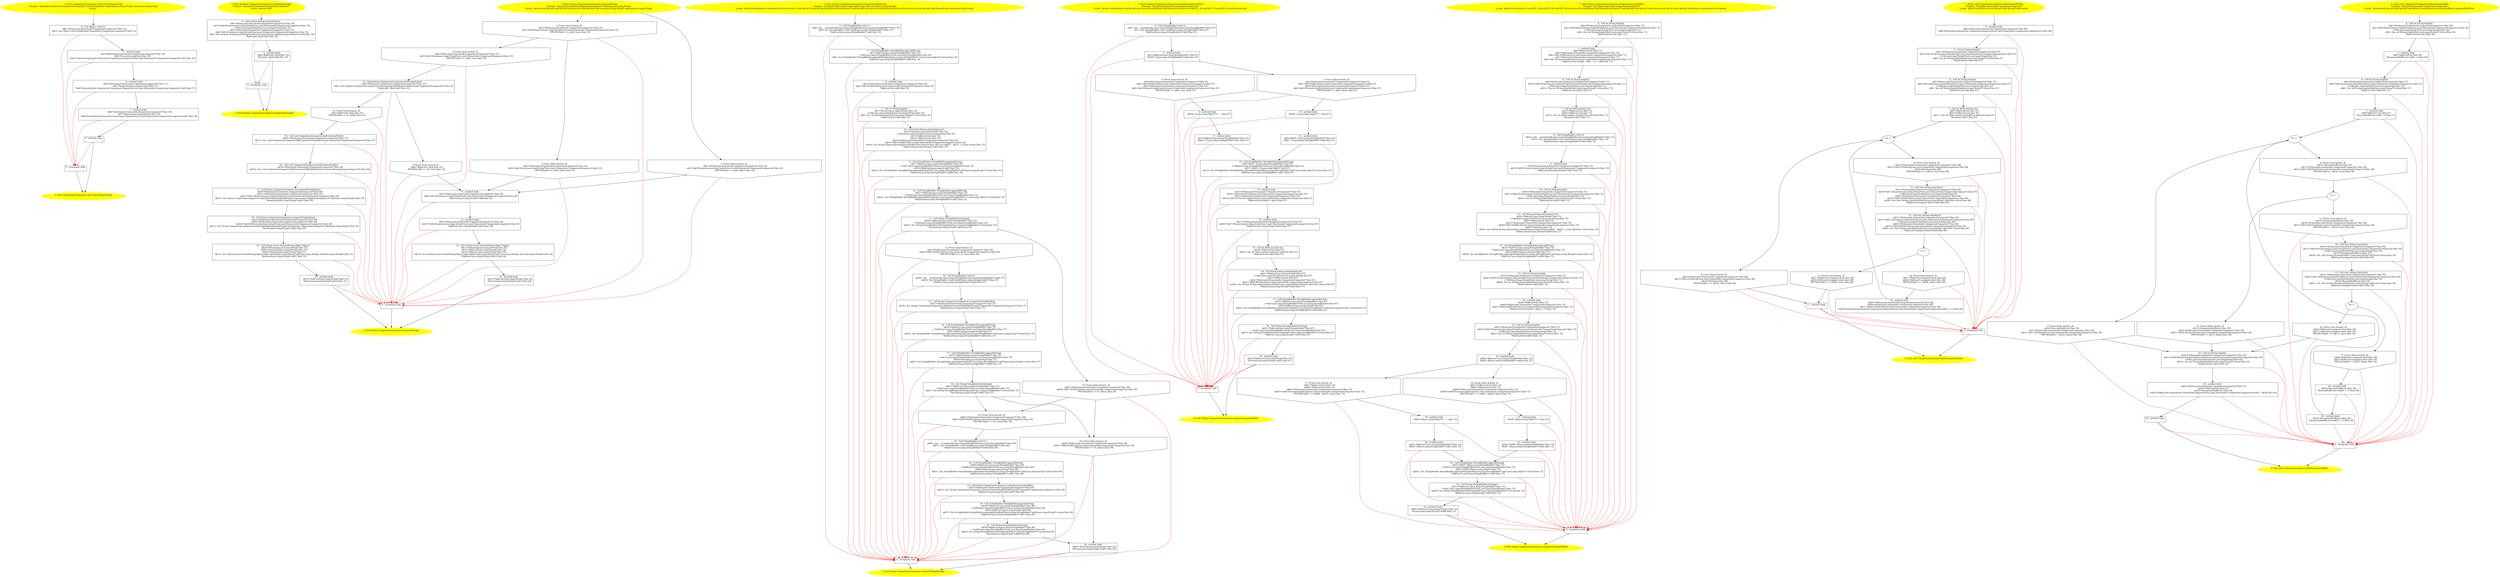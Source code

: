 /* @generated */
digraph cfg {
"junit.framework.ComparisonCompactor.<init>(int,java.lang.String,java.lang.String).0aeae37b32889cd649ac8f98910f3508_1" [label="1: Start ComparisonCompactor.<init>(int,String,String)\nFormals:  this:junit.framework.ComparisonCompactor* contextLength:int expected:java.lang.String* actual:java.lang.String*\nLocals:  \n  " color=yellow style=filled]
	

	 "junit.framework.ComparisonCompactor.<init>(int,java.lang.String,java.lang.String).0aeae37b32889cd649ac8f98910f3508_1" -> "junit.framework.ComparisonCompactor.<init>(int,java.lang.String,java.lang.String).0aeae37b32889cd649ac8f98910f3508_4" ;
"junit.framework.ComparisonCompactor.<init>(int,java.lang.String,java.lang.String).0aeae37b32889cd649ac8f98910f3508_2" [label="2: Exit ComparisonCompactor.<init>(int,String,String) \n  " color=yellow style=filled]
	

"junit.framework.ComparisonCompactor.<init>(int,java.lang.String,java.lang.String).0aeae37b32889cd649ac8f98910f3508_3" [label="3:  exceptions sink \n  " shape="box"]
	

	 "junit.framework.ComparisonCompactor.<init>(int,java.lang.String,java.lang.String).0aeae37b32889cd649ac8f98910f3508_3" -> "junit.framework.ComparisonCompactor.<init>(int,java.lang.String,java.lang.String).0aeae37b32889cd649ac8f98910f3508_2" ;
"junit.framework.ComparisonCompactor.<init>(int,java.lang.String,java.lang.String).0aeae37b32889cd649ac8f98910f3508_4" [label="4:  Call Object.<init>() \n   n$0=*&this:junit.framework.ComparisonCompactor* [line 15]\n  n$1=_fun_Object.<init>()(n$0:junit.framework.ComparisonCompactor*) [line 15]\n " shape="box"]
	

	 "junit.framework.ComparisonCompactor.<init>(int,java.lang.String,java.lang.String).0aeae37b32889cd649ac8f98910f3508_4" -> "junit.framework.ComparisonCompactor.<init>(int,java.lang.String,java.lang.String).0aeae37b32889cd649ac8f98910f3508_5" ;
	 "junit.framework.ComparisonCompactor.<init>(int,java.lang.String,java.lang.String).0aeae37b32889cd649ac8f98910f3508_4" -> "junit.framework.ComparisonCompactor.<init>(int,java.lang.String,java.lang.String).0aeae37b32889cd649ac8f98910f3508_3" [color="red" ];
"junit.framework.ComparisonCompactor.<init>(int,java.lang.String,java.lang.String).0aeae37b32889cd649ac8f98910f3508_5" [label="5:  method_body \n   n$2=*&this:junit.framework.ComparisonCompactor* [line 16]\n  n$3=*&contextLength:int [line 16]\n  *n$2.fContextLength:junit.framework.ComparisonCompactor(root junit.framework.ComparisonCompactor)=n$3 [line 16]\n " shape="box"]
	

	 "junit.framework.ComparisonCompactor.<init>(int,java.lang.String,java.lang.String).0aeae37b32889cd649ac8f98910f3508_5" -> "junit.framework.ComparisonCompactor.<init>(int,java.lang.String,java.lang.String).0aeae37b32889cd649ac8f98910f3508_6" ;
	 "junit.framework.ComparisonCompactor.<init>(int,java.lang.String,java.lang.String).0aeae37b32889cd649ac8f98910f3508_5" -> "junit.framework.ComparisonCompactor.<init>(int,java.lang.String,java.lang.String).0aeae37b32889cd649ac8f98910f3508_3" [color="red" ];
"junit.framework.ComparisonCompactor.<init>(int,java.lang.String,java.lang.String).0aeae37b32889cd649ac8f98910f3508_6" [label="6:  method_body \n   n$4=*&this:junit.framework.ComparisonCompactor* [line 17]\n  n$5=*&expected:java.lang.String* [line 17]\n  *n$4.fExpected:junit.framework.ComparisonCompactor(root junit.framework.ComparisonCompactor)=n$5 [line 17]\n " shape="box"]
	

	 "junit.framework.ComparisonCompactor.<init>(int,java.lang.String,java.lang.String).0aeae37b32889cd649ac8f98910f3508_6" -> "junit.framework.ComparisonCompactor.<init>(int,java.lang.String,java.lang.String).0aeae37b32889cd649ac8f98910f3508_7" ;
	 "junit.framework.ComparisonCompactor.<init>(int,java.lang.String,java.lang.String).0aeae37b32889cd649ac8f98910f3508_6" -> "junit.framework.ComparisonCompactor.<init>(int,java.lang.String,java.lang.String).0aeae37b32889cd649ac8f98910f3508_3" [color="red" ];
"junit.framework.ComparisonCompactor.<init>(int,java.lang.String,java.lang.String).0aeae37b32889cd649ac8f98910f3508_7" [label="7:  method_body \n   n$6=*&this:junit.framework.ComparisonCompactor* [line 18]\n  n$7=*&actual:java.lang.String* [line 18]\n  *n$6.fActual:junit.framework.ComparisonCompactor(root junit.framework.ComparisonCompactor)=n$7 [line 18]\n " shape="box"]
	

	 "junit.framework.ComparisonCompactor.<init>(int,java.lang.String,java.lang.String).0aeae37b32889cd649ac8f98910f3508_7" -> "junit.framework.ComparisonCompactor.<init>(int,java.lang.String,java.lang.String).0aeae37b32889cd649ac8f98910f3508_8" ;
	 "junit.framework.ComparisonCompactor.<init>(int,java.lang.String,java.lang.String).0aeae37b32889cd649ac8f98910f3508_7" -> "junit.framework.ComparisonCompactor.<init>(int,java.lang.String,java.lang.String).0aeae37b32889cd649ac8f98910f3508_3" [color="red" ];
"junit.framework.ComparisonCompactor.<init>(int,java.lang.String,java.lang.String).0aeae37b32889cd649ac8f98910f3508_8" [label="8:  method_body \n  " shape="box"]
	

	 "junit.framework.ComparisonCompactor.<init>(int,java.lang.String,java.lang.String).0aeae37b32889cd649ac8f98910f3508_8" -> "junit.framework.ComparisonCompactor.<init>(int,java.lang.String,java.lang.String).0aeae37b32889cd649ac8f98910f3508_2" ;
	 "junit.framework.ComparisonCompactor.<init>(int,java.lang.String,java.lang.String).0aeae37b32889cd649ac8f98910f3508_8" -> "junit.framework.ComparisonCompactor.<init>(int,java.lang.String,java.lang.String).0aeae37b32889cd649ac8f98910f3508_3" [color="red" ];
"junit.framework.ComparisonCompactor.areStringsEqual():boolean.a4b04e48c551a97c1fbc4616b667f588_1" [label="1: Start boolean ComparisonCompactor.areStringsEqual()\nFormals:  this:junit.framework.ComparisonCompactor*\nLocals:  $irvar0:void \n  " color=yellow style=filled]
	

	 "junit.framework.ComparisonCompactor.areStringsEqual():boolean.a4b04e48c551a97c1fbc4616b667f588_1" -> "junit.framework.ComparisonCompactor.areStringsEqual():boolean.a4b04e48c551a97c1fbc4616b667f588_4" ;
"junit.framework.ComparisonCompactor.areStringsEqual():boolean.a4b04e48c551a97c1fbc4616b667f588_2" [label="2: Exit boolean ComparisonCompactor.areStringsEqual() \n  " color=yellow style=filled]
	

"junit.framework.ComparisonCompactor.areStringsEqual():boolean.a4b04e48c551a97c1fbc4616b667f588_3" [label="3:  exceptions sink \n  " shape="box"]
	

	 "junit.framework.ComparisonCompactor.areStringsEqual():boolean.a4b04e48c551a97c1fbc4616b667f588_3" -> "junit.framework.ComparisonCompactor.areStringsEqual():boolean.a4b04e48c551a97c1fbc4616b667f588_2" ;
"junit.framework.ComparisonCompactor.areStringsEqual():boolean.a4b04e48c551a97c1fbc4616b667f588_4" [label="4:  Call boolean String.equals(Object) \n   n$0=*&this:junit.framework.ComparisonCompactor* [line 76]\n  n$1=*n$0.fExpected:java.lang.String*(root junit.framework.ComparisonCompactor) [line 76]\n  _=*n$1:java.lang.String*(root java.lang.String) [line 76]\n  n$3=*&this:junit.framework.ComparisonCompactor* [line 76]\n  n$4=*n$3.fActual:java.lang.String*(root junit.framework.ComparisonCompactor) [line 76]\n  n$5=_fun_boolean String.equals(Object)(n$1:java.lang.String*,n$4:java.lang.String*) virtual [line 76]\n  *&$irvar0:_Bool=n$5 [line 76]\n " shape="box"]
	

	 "junit.framework.ComparisonCompactor.areStringsEqual():boolean.a4b04e48c551a97c1fbc4616b667f588_4" -> "junit.framework.ComparisonCompactor.areStringsEqual():boolean.a4b04e48c551a97c1fbc4616b667f588_5" ;
	 "junit.framework.ComparisonCompactor.areStringsEqual():boolean.a4b04e48c551a97c1fbc4616b667f588_4" -> "junit.framework.ComparisonCompactor.areStringsEqual():boolean.a4b04e48c551a97c1fbc4616b667f588_3" [color="red" ];
"junit.framework.ComparisonCompactor.areStringsEqual():boolean.a4b04e48c551a97c1fbc4616b667f588_5" [label="5:  method_body \n   n$6=*&$irvar0:_Bool [line 76]\n  *&return:_Bool=n$6 [line 76]\n " shape="box"]
	

	 "junit.framework.ComparisonCompactor.areStringsEqual():boolean.a4b04e48c551a97c1fbc4616b667f588_5" -> "junit.framework.ComparisonCompactor.areStringsEqual():boolean.a4b04e48c551a97c1fbc4616b667f588_2" ;
	 "junit.framework.ComparisonCompactor.areStringsEqual():boolean.a4b04e48c551a97c1fbc4616b667f588_5" -> "junit.framework.ComparisonCompactor.areStringsEqual():boolean.a4b04e48c551a97c1fbc4616b667f588_3" [color="red" ];
"junit.framework.ComparisonCompactor.compact(java.lang.String):java.lang.String.ce2cc4080abf94adb4b3c8c2af2258cd_1" [label="1: Start String ComparisonCompactor.compact(String)\nFormals:  this:junit.framework.ComparisonCompactor* message:java.lang.String*\nLocals:  $irvar4:void $irvar3:void $irvar2:void $irvar1:void $irvar0:void actual:java.lang.String* expected:java.lang.String* \n  " color=yellow style=filled]
	

	 "junit.framework.ComparisonCompactor.compact(java.lang.String):java.lang.String.ce2cc4080abf94adb4b3c8c2af2258cd_1" -> "junit.framework.ComparisonCompactor.compact(java.lang.String):java.lang.String.ce2cc4080abf94adb4b3c8c2af2258cd_4" ;
	 "junit.framework.ComparisonCompactor.compact(java.lang.String):java.lang.String.ce2cc4080abf94adb4b3c8c2af2258cd_1" -> "junit.framework.ComparisonCompactor.compact(java.lang.String):java.lang.String.ce2cc4080abf94adb4b3c8c2af2258cd_5" ;
"junit.framework.ComparisonCompactor.compact(java.lang.String):java.lang.String.ce2cc4080abf94adb4b3c8c2af2258cd_2" [label="2: Exit String ComparisonCompactor.compact(String) \n  " color=yellow style=filled]
	

"junit.framework.ComparisonCompactor.compact(java.lang.String):java.lang.String.ce2cc4080abf94adb4b3c8c2af2258cd_3" [label="3:  exceptions sink \n  " shape="box"]
	

	 "junit.framework.ComparisonCompactor.compact(java.lang.String):java.lang.String.ce2cc4080abf94adb4b3c8c2af2258cd_3" -> "junit.framework.ComparisonCompactor.compact(java.lang.String):java.lang.String.ce2cc4080abf94adb4b3c8c2af2258cd_2" ;
"junit.framework.ComparisonCompactor.compact(java.lang.String):java.lang.String.ce2cc4080abf94adb4b3c8c2af2258cd_4" [label="4: Prune (true branch, if) \n   n$0=*&this:junit.framework.ComparisonCompactor* [line 23]\n  n$1=*n$0.fExpected:java.lang.String*(root junit.framework.ComparisonCompactor) [line 23]\n  PRUNE(!(n$1 == null), true); [line 23]\n " shape="invhouse"]
	

	 "junit.framework.ComparisonCompactor.compact(java.lang.String):java.lang.String.ce2cc4080abf94adb4b3c8c2af2258cd_4" -> "junit.framework.ComparisonCompactor.compact(java.lang.String):java.lang.String.ce2cc4080abf94adb4b3c8c2af2258cd_6" ;
	 "junit.framework.ComparisonCompactor.compact(java.lang.String):java.lang.String.ce2cc4080abf94adb4b3c8c2af2258cd_4" -> "junit.framework.ComparisonCompactor.compact(java.lang.String):java.lang.String.ce2cc4080abf94adb4b3c8c2af2258cd_7" ;
	 "junit.framework.ComparisonCompactor.compact(java.lang.String):java.lang.String.ce2cc4080abf94adb4b3c8c2af2258cd_4" -> "junit.framework.ComparisonCompactor.compact(java.lang.String):java.lang.String.ce2cc4080abf94adb4b3c8c2af2258cd_3" [color="red" ];
"junit.framework.ComparisonCompactor.compact(java.lang.String):java.lang.String.ce2cc4080abf94adb4b3c8c2af2258cd_5" [label="5: Prune (false branch, if) \n   n$0=*&this:junit.framework.ComparisonCompactor* [line 23]\n  n$1=*n$0.fExpected:java.lang.String*(root junit.framework.ComparisonCompactor) [line 23]\n  PRUNE((n$1 == null), false); [line 23]\n " shape="invhouse"]
	

	 "junit.framework.ComparisonCompactor.compact(java.lang.String):java.lang.String.ce2cc4080abf94adb4b3c8c2af2258cd_5" -> "junit.framework.ComparisonCompactor.compact(java.lang.String):java.lang.String.ce2cc4080abf94adb4b3c8c2af2258cd_11" ;
	 "junit.framework.ComparisonCompactor.compact(java.lang.String):java.lang.String.ce2cc4080abf94adb4b3c8c2af2258cd_5" -> "junit.framework.ComparisonCompactor.compact(java.lang.String):java.lang.String.ce2cc4080abf94adb4b3c8c2af2258cd_3" [color="red" ];
"junit.framework.ComparisonCompactor.compact(java.lang.String):java.lang.String.ce2cc4080abf94adb4b3c8c2af2258cd_6" [label="6: Prune (true branch, if) \n   n$2=*&this:junit.framework.ComparisonCompactor* [line 23]\n  n$3=*n$2.fActual:java.lang.String*(root junit.framework.ComparisonCompactor) [line 23]\n  PRUNE(!(n$3 == null), true); [line 23]\n " shape="invhouse"]
	

	 "junit.framework.ComparisonCompactor.compact(java.lang.String):java.lang.String.ce2cc4080abf94adb4b3c8c2af2258cd_6" -> "junit.framework.ComparisonCompactor.compact(java.lang.String):java.lang.String.ce2cc4080abf94adb4b3c8c2af2258cd_8" ;
	 "junit.framework.ComparisonCompactor.compact(java.lang.String):java.lang.String.ce2cc4080abf94adb4b3c8c2af2258cd_6" -> "junit.framework.ComparisonCompactor.compact(java.lang.String):java.lang.String.ce2cc4080abf94adb4b3c8c2af2258cd_3" [color="red" ];
"junit.framework.ComparisonCompactor.compact(java.lang.String):java.lang.String.ce2cc4080abf94adb4b3c8c2af2258cd_7" [label="7: Prune (false branch, if) \n   n$2=*&this:junit.framework.ComparisonCompactor* [line 23]\n  n$3=*n$2.fActual:java.lang.String*(root junit.framework.ComparisonCompactor) [line 23]\n  PRUNE((n$3 == null), false); [line 23]\n " shape="invhouse"]
	

	 "junit.framework.ComparisonCompactor.compact(java.lang.String):java.lang.String.ce2cc4080abf94adb4b3c8c2af2258cd_7" -> "junit.framework.ComparisonCompactor.compact(java.lang.String):java.lang.String.ce2cc4080abf94adb4b3c8c2af2258cd_11" ;
	 "junit.framework.ComparisonCompactor.compact(java.lang.String):java.lang.String.ce2cc4080abf94adb4b3c8c2af2258cd_7" -> "junit.framework.ComparisonCompactor.compact(java.lang.String):java.lang.String.ce2cc4080abf94adb4b3c8c2af2258cd_3" [color="red" ];
"junit.framework.ComparisonCompactor.compact(java.lang.String):java.lang.String.ce2cc4080abf94adb4b3c8c2af2258cd_8" [label="8:  Call boolean ComparisonCompactor.areStringsEqual() \n   n$4=*&this:junit.framework.ComparisonCompactor* [line 23]\n  n$5=_fun_boolean ComparisonCompactor.areStringsEqual()(n$4:junit.framework.ComparisonCompactor*) [line 23]\n  *&$irvar0:_Bool=n$5 [line 23]\n " shape="box"]
	

	 "junit.framework.ComparisonCompactor.compact(java.lang.String):java.lang.String.ce2cc4080abf94adb4b3c8c2af2258cd_8" -> "junit.framework.ComparisonCompactor.compact(java.lang.String):java.lang.String.ce2cc4080abf94adb4b3c8c2af2258cd_9" ;
	 "junit.framework.ComparisonCompactor.compact(java.lang.String):java.lang.String.ce2cc4080abf94adb4b3c8c2af2258cd_8" -> "junit.framework.ComparisonCompactor.compact(java.lang.String):java.lang.String.ce2cc4080abf94adb4b3c8c2af2258cd_10" ;
	 "junit.framework.ComparisonCompactor.compact(java.lang.String):java.lang.String.ce2cc4080abf94adb4b3c8c2af2258cd_8" -> "junit.framework.ComparisonCompactor.compact(java.lang.String):java.lang.String.ce2cc4080abf94adb4b3c8c2af2258cd_3" [color="red" ];
"junit.framework.ComparisonCompactor.compact(java.lang.String):java.lang.String.ce2cc4080abf94adb4b3c8c2af2258cd_9" [label="9: Prune (true branch, if) \n   n$6=*&$irvar0:_Bool [line 23]\n  PRUNE(!(n$6 == 0), true); [line 23]\n " shape="invhouse"]
	

	 "junit.framework.ComparisonCompactor.compact(java.lang.String):java.lang.String.ce2cc4080abf94adb4b3c8c2af2258cd_9" -> "junit.framework.ComparisonCompactor.compact(java.lang.String):java.lang.String.ce2cc4080abf94adb4b3c8c2af2258cd_11" ;
	 "junit.framework.ComparisonCompactor.compact(java.lang.String):java.lang.String.ce2cc4080abf94adb4b3c8c2af2258cd_9" -> "junit.framework.ComparisonCompactor.compact(java.lang.String):java.lang.String.ce2cc4080abf94adb4b3c8c2af2258cd_3" [color="red" ];
"junit.framework.ComparisonCompactor.compact(java.lang.String):java.lang.String.ce2cc4080abf94adb4b3c8c2af2258cd_10" [label="10: Prune (false branch, if) \n   n$6=*&$irvar0:_Bool [line 23]\n  PRUNE((n$6 == 0), false); [line 23]\n " shape="invhouse"]
	

	 "junit.framework.ComparisonCompactor.compact(java.lang.String):java.lang.String.ce2cc4080abf94adb4b3c8c2af2258cd_10" -> "junit.framework.ComparisonCompactor.compact(java.lang.String):java.lang.String.ce2cc4080abf94adb4b3c8c2af2258cd_15" ;
	 "junit.framework.ComparisonCompactor.compact(java.lang.String):java.lang.String.ce2cc4080abf94adb4b3c8c2af2258cd_10" -> "junit.framework.ComparisonCompactor.compact(java.lang.String):java.lang.String.ce2cc4080abf94adb4b3c8c2af2258cd_3" [color="red" ];
"junit.framework.ComparisonCompactor.compact(java.lang.String):java.lang.String.ce2cc4080abf94adb4b3c8c2af2258cd_11" [label="11:  method_body \n   n$7=*&this:junit.framework.ComparisonCompactor* [line 24]\n  n$8=*n$7.fActual:java.lang.String*(root junit.framework.ComparisonCompactor) [line 24]\n  *&$irvar2:java.lang.String*=n$8 [line 24]\n " shape="box"]
	

	 "junit.framework.ComparisonCompactor.compact(java.lang.String):java.lang.String.ce2cc4080abf94adb4b3c8c2af2258cd_11" -> "junit.framework.ComparisonCompactor.compact(java.lang.String):java.lang.String.ce2cc4080abf94adb4b3c8c2af2258cd_12" ;
	 "junit.framework.ComparisonCompactor.compact(java.lang.String):java.lang.String.ce2cc4080abf94adb4b3c8c2af2258cd_11" -> "junit.framework.ComparisonCompactor.compact(java.lang.String):java.lang.String.ce2cc4080abf94adb4b3c8c2af2258cd_3" [color="red" ];
"junit.framework.ComparisonCompactor.compact(java.lang.String):java.lang.String.ce2cc4080abf94adb4b3c8c2af2258cd_12" [label="12:  method_body \n   n$9=*&this:junit.framework.ComparisonCompactor* [line 24]\n  n$10=*n$9.fExpected:java.lang.String*(root junit.framework.ComparisonCompactor) [line 24]\n  *&$irvar1:java.lang.String*=n$10 [line 24]\n " shape="box"]
	

	 "junit.framework.ComparisonCompactor.compact(java.lang.String):java.lang.String.ce2cc4080abf94adb4b3c8c2af2258cd_12" -> "junit.framework.ComparisonCompactor.compact(java.lang.String):java.lang.String.ce2cc4080abf94adb4b3c8c2af2258cd_13" ;
	 "junit.framework.ComparisonCompactor.compact(java.lang.String):java.lang.String.ce2cc4080abf94adb4b3c8c2af2258cd_12" -> "junit.framework.ComparisonCompactor.compact(java.lang.String):java.lang.String.ce2cc4080abf94adb4b3c8c2af2258cd_3" [color="red" ];
"junit.framework.ComparisonCompactor.compact(java.lang.String):java.lang.String.ce2cc4080abf94adb4b3c8c2af2258cd_13" [label="13:  Call String Assert.format(String,Object,Object) \n   n$11=*&message:java.lang.String* [line 24]\n  n$12=*&$irvar1:java.lang.String* [line 24]\n  n$13=*&$irvar2:java.lang.String* [line 24]\n  n$14=_fun_String Assert.format(String,Object,Object)(n$11:java.lang.String*,n$12:java.lang.String*,n$13:java.lang.String*) [line 24]\n  *&$irvar3:java.lang.String*=n$14 [line 24]\n " shape="box"]
	

	 "junit.framework.ComparisonCompactor.compact(java.lang.String):java.lang.String.ce2cc4080abf94adb4b3c8c2af2258cd_13" -> "junit.framework.ComparisonCompactor.compact(java.lang.String):java.lang.String.ce2cc4080abf94adb4b3c8c2af2258cd_14" ;
	 "junit.framework.ComparisonCompactor.compact(java.lang.String):java.lang.String.ce2cc4080abf94adb4b3c8c2af2258cd_13" -> "junit.framework.ComparisonCompactor.compact(java.lang.String):java.lang.String.ce2cc4080abf94adb4b3c8c2af2258cd_3" [color="red" ];
"junit.framework.ComparisonCompactor.compact(java.lang.String):java.lang.String.ce2cc4080abf94adb4b3c8c2af2258cd_14" [label="14:  method_body \n   n$15=*&$irvar3:java.lang.String* [line 24]\n  *&return:java.lang.String*=n$15 [line 24]\n " shape="box"]
	

	 "junit.framework.ComparisonCompactor.compact(java.lang.String):java.lang.String.ce2cc4080abf94adb4b3c8c2af2258cd_14" -> "junit.framework.ComparisonCompactor.compact(java.lang.String):java.lang.String.ce2cc4080abf94adb4b3c8c2af2258cd_2" ;
	 "junit.framework.ComparisonCompactor.compact(java.lang.String):java.lang.String.ce2cc4080abf94adb4b3c8c2af2258cd_14" -> "junit.framework.ComparisonCompactor.compact(java.lang.String):java.lang.String.ce2cc4080abf94adb4b3c8c2af2258cd_3" [color="red" ];
"junit.framework.ComparisonCompactor.compact(java.lang.String):java.lang.String.ce2cc4080abf94adb4b3c8c2af2258cd_15" [label="15:  Call void ComparisonCompactor.findCommonPrefix() \n   n$16=*&this:junit.framework.ComparisonCompactor* [line 27]\n  n$17=_fun_void ComparisonCompactor.findCommonPrefix()(n$16:junit.framework.ComparisonCompactor*) [line 27]\n " shape="box"]
	

	 "junit.framework.ComparisonCompactor.compact(java.lang.String):java.lang.String.ce2cc4080abf94adb4b3c8c2af2258cd_15" -> "junit.framework.ComparisonCompactor.compact(java.lang.String):java.lang.String.ce2cc4080abf94adb4b3c8c2af2258cd_16" ;
	 "junit.framework.ComparisonCompactor.compact(java.lang.String):java.lang.String.ce2cc4080abf94adb4b3c8c2af2258cd_15" -> "junit.framework.ComparisonCompactor.compact(java.lang.String):java.lang.String.ce2cc4080abf94adb4b3c8c2af2258cd_3" [color="red" ];
"junit.framework.ComparisonCompactor.compact(java.lang.String):java.lang.String.ce2cc4080abf94adb4b3c8c2af2258cd_16" [label="16:  Call void ComparisonCompactor.findCommonSuffix() \n   n$18=*&this:junit.framework.ComparisonCompactor* [line 28]\n  n$19=_fun_void ComparisonCompactor.findCommonSuffix()(n$18:junit.framework.ComparisonCompactor*) [line 28]\n " shape="box"]
	

	 "junit.framework.ComparisonCompactor.compact(java.lang.String):java.lang.String.ce2cc4080abf94adb4b3c8c2af2258cd_16" -> "junit.framework.ComparisonCompactor.compact(java.lang.String):java.lang.String.ce2cc4080abf94adb4b3c8c2af2258cd_17" ;
	 "junit.framework.ComparisonCompactor.compact(java.lang.String):java.lang.String.ce2cc4080abf94adb4b3c8c2af2258cd_16" -> "junit.framework.ComparisonCompactor.compact(java.lang.String):java.lang.String.ce2cc4080abf94adb4b3c8c2af2258cd_3" [color="red" ];
"junit.framework.ComparisonCompactor.compact(java.lang.String):java.lang.String.ce2cc4080abf94adb4b3c8c2af2258cd_17" [label="17:  Call String ComparisonCompactor.compactString(String) \n   n$20=*&this:junit.framework.ComparisonCompactor* [line 29]\n  n$21=*&this:junit.framework.ComparisonCompactor* [line 29]\n  n$22=*n$21.fExpected:java.lang.String*(root junit.framework.ComparisonCompactor) [line 29]\n  n$23=_fun_String ComparisonCompactor.compactString(String)(n$20:junit.framework.ComparisonCompactor*,n$22:java.lang.String*) [line 29]\n  *&expected:java.lang.String*=n$23 [line 29]\n " shape="box"]
	

	 "junit.framework.ComparisonCompactor.compact(java.lang.String):java.lang.String.ce2cc4080abf94adb4b3c8c2af2258cd_17" -> "junit.framework.ComparisonCompactor.compact(java.lang.String):java.lang.String.ce2cc4080abf94adb4b3c8c2af2258cd_18" ;
	 "junit.framework.ComparisonCompactor.compact(java.lang.String):java.lang.String.ce2cc4080abf94adb4b3c8c2af2258cd_17" -> "junit.framework.ComparisonCompactor.compact(java.lang.String):java.lang.String.ce2cc4080abf94adb4b3c8c2af2258cd_3" [color="red" ];
"junit.framework.ComparisonCompactor.compact(java.lang.String):java.lang.String.ce2cc4080abf94adb4b3c8c2af2258cd_18" [label="18:  Call String ComparisonCompactor.compactString(String) \n   n$24=*&this:junit.framework.ComparisonCompactor* [line 30]\n  n$25=*&this:junit.framework.ComparisonCompactor* [line 30]\n  n$26=*n$25.fActual:java.lang.String*(root junit.framework.ComparisonCompactor) [line 30]\n  n$27=_fun_String ComparisonCompactor.compactString(String)(n$24:junit.framework.ComparisonCompactor*,n$26:java.lang.String*) [line 30]\n  *&actual:java.lang.String*=n$27 [line 30]\n " shape="box"]
	

	 "junit.framework.ComparisonCompactor.compact(java.lang.String):java.lang.String.ce2cc4080abf94adb4b3c8c2af2258cd_18" -> "junit.framework.ComparisonCompactor.compact(java.lang.String):java.lang.String.ce2cc4080abf94adb4b3c8c2af2258cd_19" ;
	 "junit.framework.ComparisonCompactor.compact(java.lang.String):java.lang.String.ce2cc4080abf94adb4b3c8c2af2258cd_18" -> "junit.framework.ComparisonCompactor.compact(java.lang.String):java.lang.String.ce2cc4080abf94adb4b3c8c2af2258cd_3" [color="red" ];
"junit.framework.ComparisonCompactor.compact(java.lang.String):java.lang.String.ce2cc4080abf94adb4b3c8c2af2258cd_19" [label="19:  Call String Assert.format(String,Object,Object) \n   n$28=*&message:java.lang.String* [line 31]\n  n$29=*&expected:java.lang.String* [line 31]\n  n$30=*&actual:java.lang.String* [line 31]\n  n$31=_fun_String Assert.format(String,Object,Object)(n$28:java.lang.String*,n$29:java.lang.String*,n$30:java.lang.String*) [line 31]\n  *&$irvar4:java.lang.String*=n$31 [line 31]\n " shape="box"]
	

	 "junit.framework.ComparisonCompactor.compact(java.lang.String):java.lang.String.ce2cc4080abf94adb4b3c8c2af2258cd_19" -> "junit.framework.ComparisonCompactor.compact(java.lang.String):java.lang.String.ce2cc4080abf94adb4b3c8c2af2258cd_20" ;
	 "junit.framework.ComparisonCompactor.compact(java.lang.String):java.lang.String.ce2cc4080abf94adb4b3c8c2af2258cd_19" -> "junit.framework.ComparisonCompactor.compact(java.lang.String):java.lang.String.ce2cc4080abf94adb4b3c8c2af2258cd_3" [color="red" ];
"junit.framework.ComparisonCompactor.compact(java.lang.String):java.lang.String.ce2cc4080abf94adb4b3c8c2af2258cd_20" [label="20:  method_body \n   n$32=*&$irvar4:java.lang.String* [line 31]\n  *&return:java.lang.String*=n$32 [line 31]\n " shape="box"]
	

	 "junit.framework.ComparisonCompactor.compact(java.lang.String):java.lang.String.ce2cc4080abf94adb4b3c8c2af2258cd_20" -> "junit.framework.ComparisonCompactor.compact(java.lang.String):java.lang.String.ce2cc4080abf94adb4b3c8c2af2258cd_2" ;
	 "junit.framework.ComparisonCompactor.compact(java.lang.String):java.lang.String.ce2cc4080abf94adb4b3c8c2af2258cd_20" -> "junit.framework.ComparisonCompactor.compact(java.lang.String):java.lang.String.ce2cc4080abf94adb4b3c8c2af2258cd_3" [color="red" ];
"junit.framework.ComparisonCompactor.compactString(java.lang.String):java.lang.String.0b5e908205caa36c9bf1d0c4105fb949_1" [label="1: Start String ComparisonCompactor.compactString(String)\nFormals:  this:junit.framework.ComparisonCompactor* source:java.lang.String*\nLocals:  $irvar14:void $irvar13:void $irvar12:void $irvar11:void $irvar10:void $irvar9:void $irvar8:void $irvar7:void $irvar6:void $irvar5:void $irvar4:void $irvar3:void $irvar2:void $irvar1:void $irvar0:void result:java.lang.String* \n  " color=yellow style=filled]
	

	 "junit.framework.ComparisonCompactor.compactString(java.lang.String):java.lang.String.0b5e908205caa36c9bf1d0c4105fb949_1" -> "junit.framework.ComparisonCompactor.compactString(java.lang.String):java.lang.String.0b5e908205caa36c9bf1d0c4105fb949_4" ;
"junit.framework.ComparisonCompactor.compactString(java.lang.String):java.lang.String.0b5e908205caa36c9bf1d0c4105fb949_2" [label="2: Exit String ComparisonCompactor.compactString(String) \n  " color=yellow style=filled]
	

"junit.framework.ComparisonCompactor.compactString(java.lang.String):java.lang.String.0b5e908205caa36c9bf1d0c4105fb949_3" [label="3:  exceptions sink \n  " shape="box"]
	

	 "junit.framework.ComparisonCompactor.compactString(java.lang.String):java.lang.String.0b5e908205caa36c9bf1d0c4105fb949_3" -> "junit.framework.ComparisonCompactor.compactString(java.lang.String):java.lang.String.0b5e908205caa36c9bf1d0c4105fb949_2" ;
"junit.framework.ComparisonCompactor.compactString(java.lang.String):java.lang.String.0b5e908205caa36c9bf1d0c4105fb949_4" [label="4:  Call StringBuilder.<init>() \n   n$0=_fun___new(sizeof(t=java.lang.StringBuilder):java.lang.StringBuilder*) [line 35]\n  n$1=_fun_StringBuilder.<init>()(n$0:java.lang.StringBuilder*) [line 35]\n  *&$irvar0:java.lang.StringBuilder*=n$0 [line 35]\n " shape="box"]
	

	 "junit.framework.ComparisonCompactor.compactString(java.lang.String):java.lang.String.0b5e908205caa36c9bf1d0c4105fb949_4" -> "junit.framework.ComparisonCompactor.compactString(java.lang.String):java.lang.String.0b5e908205caa36c9bf1d0c4105fb949_5" ;
	 "junit.framework.ComparisonCompactor.compactString(java.lang.String):java.lang.String.0b5e908205caa36c9bf1d0c4105fb949_4" -> "junit.framework.ComparisonCompactor.compactString(java.lang.String):java.lang.String.0b5e908205caa36c9bf1d0c4105fb949_3" [color="red" ];
"junit.framework.ComparisonCompactor.compactString(java.lang.String):java.lang.String.0b5e908205caa36c9bf1d0c4105fb949_5" [label="5:  Call StringBuilder StringBuilder.append(String) \n   n$2=*&$irvar0:java.lang.StringBuilder* [line 35]\n  _=*n$2:java.lang.StringBuilder*(root java.lang.StringBuilder) [line 35]\n  n$4=_fun_StringBuilder StringBuilder.append(String)(n$2:java.lang.StringBuilder*,\"[\":java.lang.Object*) virtual [line 35]\n  *&$irvar1:java.lang.StringBuilder*=n$4 [line 35]\n " shape="box"]
	

	 "junit.framework.ComparisonCompactor.compactString(java.lang.String):java.lang.String.0b5e908205caa36c9bf1d0c4105fb949_5" -> "junit.framework.ComparisonCompactor.compactString(java.lang.String):java.lang.String.0b5e908205caa36c9bf1d0c4105fb949_6" ;
	 "junit.framework.ComparisonCompactor.compactString(java.lang.String):java.lang.String.0b5e908205caa36c9bf1d0c4105fb949_5" -> "junit.framework.ComparisonCompactor.compactString(java.lang.String):java.lang.String.0b5e908205caa36c9bf1d0c4105fb949_3" [color="red" ];
"junit.framework.ComparisonCompactor.compactString(java.lang.String):java.lang.String.0b5e908205caa36c9bf1d0c4105fb949_6" [label="6:  method_body \n   n$5=*&this:junit.framework.ComparisonCompactor* [line 35]\n  n$6=*n$5.fPrefix:int(root junit.framework.ComparisonCompactor) [line 35]\n  *&$irvar3:int=n$6 [line 35]\n " shape="box"]
	

	 "junit.framework.ComparisonCompactor.compactString(java.lang.String):java.lang.String.0b5e908205caa36c9bf1d0c4105fb949_6" -> "junit.framework.ComparisonCompactor.compactString(java.lang.String):java.lang.String.0b5e908205caa36c9bf1d0c4105fb949_7" ;
	 "junit.framework.ComparisonCompactor.compactString(java.lang.String):java.lang.String.0b5e908205caa36c9bf1d0c4105fb949_6" -> "junit.framework.ComparisonCompactor.compactString(java.lang.String):java.lang.String.0b5e908205caa36c9bf1d0c4105fb949_3" [color="red" ];
"junit.framework.ComparisonCompactor.compactString(java.lang.String):java.lang.String.0b5e908205caa36c9bf1d0c4105fb949_7" [label="7:  Call int String.length() \n   n$7=*&source:java.lang.String* [line 35]\n  _=*n$7:java.lang.String*(root java.lang.String) [line 35]\n  n$9=_fun_int String.length()(n$7:java.lang.String*) virtual [line 35]\n  *&$irvar2:int=n$9 [line 35]\n " shape="box"]
	

	 "junit.framework.ComparisonCompactor.compactString(java.lang.String):java.lang.String.0b5e908205caa36c9bf1d0c4105fb949_7" -> "junit.framework.ComparisonCompactor.compactString(java.lang.String):java.lang.String.0b5e908205caa36c9bf1d0c4105fb949_8" ;
	 "junit.framework.ComparisonCompactor.compactString(java.lang.String):java.lang.String.0b5e908205caa36c9bf1d0c4105fb949_7" -> "junit.framework.ComparisonCompactor.compactString(java.lang.String):java.lang.String.0b5e908205caa36c9bf1d0c4105fb949_3" [color="red" ];
"junit.framework.ComparisonCompactor.compactString(java.lang.String):java.lang.String.0b5e908205caa36c9bf1d0c4105fb949_8" [label="8:  Call String String.substring(int,int) \n   n$10=*&source:java.lang.String* [line 35]\n  _=*n$10:java.lang.String*(root java.lang.String) [line 35]\n  n$12=*&$irvar3:int [line 35]\n  n$13=*&$irvar2:int [line 35]\n  n$14=*&this:junit.framework.ComparisonCompactor* [line 35]\n  n$15=*n$14.fSuffix:int(root junit.framework.ComparisonCompactor) [line 35]\n  n$16=_fun_String String.substring(int,int)(n$10:java.lang.String*,n$12:int,((n$13 - n$15) + 1):int) virtual [line 35]\n  *&$irvar4:java.lang.String*=n$16 [line 35]\n " shape="box"]
	

	 "junit.framework.ComparisonCompactor.compactString(java.lang.String):java.lang.String.0b5e908205caa36c9bf1d0c4105fb949_8" -> "junit.framework.ComparisonCompactor.compactString(java.lang.String):java.lang.String.0b5e908205caa36c9bf1d0c4105fb949_9" ;
	 "junit.framework.ComparisonCompactor.compactString(java.lang.String):java.lang.String.0b5e908205caa36c9bf1d0c4105fb949_8" -> "junit.framework.ComparisonCompactor.compactString(java.lang.String):java.lang.String.0b5e908205caa36c9bf1d0c4105fb949_3" [color="red" ];
"junit.framework.ComparisonCompactor.compactString(java.lang.String):java.lang.String.0b5e908205caa36c9bf1d0c4105fb949_9" [label="9:  Call StringBuilder StringBuilder.append(String) \n   n$17=*&$irvar1:java.lang.StringBuilder* [line 35]\n  _=*n$17:java.lang.StringBuilder*(root java.lang.StringBuilder) [line 35]\n  n$19=*&$irvar4:java.lang.String* [line 35]\n  n$20=_fun_StringBuilder StringBuilder.append(String)(n$17:java.lang.StringBuilder*,n$19:java.lang.String*) virtual [line 35]\n  *&$irvar5:java.lang.StringBuilder*=n$20 [line 35]\n " shape="box"]
	

	 "junit.framework.ComparisonCompactor.compactString(java.lang.String):java.lang.String.0b5e908205caa36c9bf1d0c4105fb949_9" -> "junit.framework.ComparisonCompactor.compactString(java.lang.String):java.lang.String.0b5e908205caa36c9bf1d0c4105fb949_10" ;
	 "junit.framework.ComparisonCompactor.compactString(java.lang.String):java.lang.String.0b5e908205caa36c9bf1d0c4105fb949_9" -> "junit.framework.ComparisonCompactor.compactString(java.lang.String):java.lang.String.0b5e908205caa36c9bf1d0c4105fb949_3" [color="red" ];
"junit.framework.ComparisonCompactor.compactString(java.lang.String):java.lang.String.0b5e908205caa36c9bf1d0c4105fb949_10" [label="10:  Call StringBuilder StringBuilder.append(String) \n   n$21=*&$irvar5:java.lang.StringBuilder* [line 35]\n  _=*n$21:java.lang.StringBuilder*(root java.lang.StringBuilder) [line 35]\n  n$23=_fun_StringBuilder StringBuilder.append(String)(n$21:java.lang.StringBuilder*,\"]\":java.lang.Object*) virtual [line 35]\n  *&$irvar6:java.lang.StringBuilder*=n$23 [line 35]\n " shape="box"]
	

	 "junit.framework.ComparisonCompactor.compactString(java.lang.String):java.lang.String.0b5e908205caa36c9bf1d0c4105fb949_10" -> "junit.framework.ComparisonCompactor.compactString(java.lang.String):java.lang.String.0b5e908205caa36c9bf1d0c4105fb949_11" ;
	 "junit.framework.ComparisonCompactor.compactString(java.lang.String):java.lang.String.0b5e908205caa36c9bf1d0c4105fb949_10" -> "junit.framework.ComparisonCompactor.compactString(java.lang.String):java.lang.String.0b5e908205caa36c9bf1d0c4105fb949_3" [color="red" ];
"junit.framework.ComparisonCompactor.compactString(java.lang.String):java.lang.String.0b5e908205caa36c9bf1d0c4105fb949_11" [label="11:  Call String StringBuilder.toString() \n   n$24=*&$irvar6:java.lang.StringBuilder* [line 35]\n  _=*n$24:java.lang.StringBuilder*(root java.lang.StringBuilder) [line 35]\n  n$26=_fun_String StringBuilder.toString()(n$24:java.lang.StringBuilder*) virtual [line 35]\n  *&result:java.lang.String*=n$26 [line 35]\n " shape="box"]
	

	 "junit.framework.ComparisonCompactor.compactString(java.lang.String):java.lang.String.0b5e908205caa36c9bf1d0c4105fb949_11" -> "junit.framework.ComparisonCompactor.compactString(java.lang.String):java.lang.String.0b5e908205caa36c9bf1d0c4105fb949_12" ;
	 "junit.framework.ComparisonCompactor.compactString(java.lang.String):java.lang.String.0b5e908205caa36c9bf1d0c4105fb949_11" -> "junit.framework.ComparisonCompactor.compactString(java.lang.String):java.lang.String.0b5e908205caa36c9bf1d0c4105fb949_13" ;
	 "junit.framework.ComparisonCompactor.compactString(java.lang.String):java.lang.String.0b5e908205caa36c9bf1d0c4105fb949_11" -> "junit.framework.ComparisonCompactor.compactString(java.lang.String):java.lang.String.0b5e908205caa36c9bf1d0c4105fb949_3" [color="red" ];
"junit.framework.ComparisonCompactor.compactString(java.lang.String):java.lang.String.0b5e908205caa36c9bf1d0c4105fb949_12" [label="12: Prune (true branch, if) \n   n$27=*&this:junit.framework.ComparisonCompactor* [line 36]\n  n$28=*n$27.fPrefix:int(root junit.framework.ComparisonCompactor) [line 36]\n  PRUNE(!(n$28 <= 0), true); [line 36]\n " shape="invhouse"]
	

	 "junit.framework.ComparisonCompactor.compactString(java.lang.String):java.lang.String.0b5e908205caa36c9bf1d0c4105fb949_12" -> "junit.framework.ComparisonCompactor.compactString(java.lang.String):java.lang.String.0b5e908205caa36c9bf1d0c4105fb949_14" ;
	 "junit.framework.ComparisonCompactor.compactString(java.lang.String):java.lang.String.0b5e908205caa36c9bf1d0c4105fb949_12" -> "junit.framework.ComparisonCompactor.compactString(java.lang.String):java.lang.String.0b5e908205caa36c9bf1d0c4105fb949_3" [color="red" ];
"junit.framework.ComparisonCompactor.compactString(java.lang.String):java.lang.String.0b5e908205caa36c9bf1d0c4105fb949_13" [label="13: Prune (false branch, if) \n   n$27=*&this:junit.framework.ComparisonCompactor* [line 36]\n  n$28=*n$27.fPrefix:int(root junit.framework.ComparisonCompactor) [line 36]\n  PRUNE((n$28 <= 0), false); [line 36]\n " shape="invhouse"]
	

	 "junit.framework.ComparisonCompactor.compactString(java.lang.String):java.lang.String.0b5e908205caa36c9bf1d0c4105fb949_13" -> "junit.framework.ComparisonCompactor.compactString(java.lang.String):java.lang.String.0b5e908205caa36c9bf1d0c4105fb949_19" ;
	 "junit.framework.ComparisonCompactor.compactString(java.lang.String):java.lang.String.0b5e908205caa36c9bf1d0c4105fb949_13" -> "junit.framework.ComparisonCompactor.compactString(java.lang.String):java.lang.String.0b5e908205caa36c9bf1d0c4105fb949_20" ;
	 "junit.framework.ComparisonCompactor.compactString(java.lang.String):java.lang.String.0b5e908205caa36c9bf1d0c4105fb949_13" -> "junit.framework.ComparisonCompactor.compactString(java.lang.String):java.lang.String.0b5e908205caa36c9bf1d0c4105fb949_3" [color="red" ];
"junit.framework.ComparisonCompactor.compactString(java.lang.String):java.lang.String.0b5e908205caa36c9bf1d0c4105fb949_14" [label="14:  Call StringBuilder.<init>() \n   n$29=_fun___new(sizeof(t=java.lang.StringBuilder):java.lang.StringBuilder*) [line 37]\n  n$30=_fun_StringBuilder.<init>()(n$29:java.lang.StringBuilder*) [line 37]\n  *&$irvar7:java.lang.StringBuilder*=n$29 [line 37]\n " shape="box"]
	

	 "junit.framework.ComparisonCompactor.compactString(java.lang.String):java.lang.String.0b5e908205caa36c9bf1d0c4105fb949_14" -> "junit.framework.ComparisonCompactor.compactString(java.lang.String):java.lang.String.0b5e908205caa36c9bf1d0c4105fb949_15" ;
	 "junit.framework.ComparisonCompactor.compactString(java.lang.String):java.lang.String.0b5e908205caa36c9bf1d0c4105fb949_14" -> "junit.framework.ComparisonCompactor.compactString(java.lang.String):java.lang.String.0b5e908205caa36c9bf1d0c4105fb949_3" [color="red" ];
"junit.framework.ComparisonCompactor.compactString(java.lang.String):java.lang.String.0b5e908205caa36c9bf1d0c4105fb949_15" [label="15:  Call String ComparisonCompactor.computeCommonPrefix() \n   n$31=*&this:junit.framework.ComparisonCompactor* [line 37]\n  n$32=_fun_String ComparisonCompactor.computeCommonPrefix()(n$31:junit.framework.ComparisonCompactor*) [line 37]\n  *&$irvar8:java.lang.String*=n$32 [line 37]\n " shape="box"]
	

	 "junit.framework.ComparisonCompactor.compactString(java.lang.String):java.lang.String.0b5e908205caa36c9bf1d0c4105fb949_15" -> "junit.framework.ComparisonCompactor.compactString(java.lang.String):java.lang.String.0b5e908205caa36c9bf1d0c4105fb949_16" ;
	 "junit.framework.ComparisonCompactor.compactString(java.lang.String):java.lang.String.0b5e908205caa36c9bf1d0c4105fb949_15" -> "junit.framework.ComparisonCompactor.compactString(java.lang.String):java.lang.String.0b5e908205caa36c9bf1d0c4105fb949_3" [color="red" ];
"junit.framework.ComparisonCompactor.compactString(java.lang.String):java.lang.String.0b5e908205caa36c9bf1d0c4105fb949_16" [label="16:  Call StringBuilder StringBuilder.append(String) \n   n$33=*&$irvar7:java.lang.StringBuilder* [line 37]\n  _=*n$33:java.lang.StringBuilder*(root java.lang.StringBuilder) [line 37]\n  n$35=*&$irvar8:java.lang.String* [line 37]\n  n$36=_fun_StringBuilder StringBuilder.append(String)(n$33:java.lang.StringBuilder*,n$35:java.lang.String*) virtual [line 37]\n  *&$irvar9:java.lang.StringBuilder*=n$36 [line 37]\n " shape="box"]
	

	 "junit.framework.ComparisonCompactor.compactString(java.lang.String):java.lang.String.0b5e908205caa36c9bf1d0c4105fb949_16" -> "junit.framework.ComparisonCompactor.compactString(java.lang.String):java.lang.String.0b5e908205caa36c9bf1d0c4105fb949_17" ;
	 "junit.framework.ComparisonCompactor.compactString(java.lang.String):java.lang.String.0b5e908205caa36c9bf1d0c4105fb949_16" -> "junit.framework.ComparisonCompactor.compactString(java.lang.String):java.lang.String.0b5e908205caa36c9bf1d0c4105fb949_3" [color="red" ];
"junit.framework.ComparisonCompactor.compactString(java.lang.String):java.lang.String.0b5e908205caa36c9bf1d0c4105fb949_17" [label="17:  Call StringBuilder StringBuilder.append(String) \n   n$37=*&$irvar9:java.lang.StringBuilder* [line 37]\n  _=*n$37:java.lang.StringBuilder*(root java.lang.StringBuilder) [line 37]\n  n$39=*&result:java.lang.String* [line 37]\n  n$40=_fun_StringBuilder StringBuilder.append(String)(n$37:java.lang.StringBuilder*,n$39:java.lang.String*) virtual [line 37]\n  *&$irvar10:java.lang.StringBuilder*=n$40 [line 37]\n " shape="box"]
	

	 "junit.framework.ComparisonCompactor.compactString(java.lang.String):java.lang.String.0b5e908205caa36c9bf1d0c4105fb949_17" -> "junit.framework.ComparisonCompactor.compactString(java.lang.String):java.lang.String.0b5e908205caa36c9bf1d0c4105fb949_18" ;
	 "junit.framework.ComparisonCompactor.compactString(java.lang.String):java.lang.String.0b5e908205caa36c9bf1d0c4105fb949_17" -> "junit.framework.ComparisonCompactor.compactString(java.lang.String):java.lang.String.0b5e908205caa36c9bf1d0c4105fb949_3" [color="red" ];
"junit.framework.ComparisonCompactor.compactString(java.lang.String):java.lang.String.0b5e908205caa36c9bf1d0c4105fb949_18" [label="18:  Call String StringBuilder.toString() \n   n$41=*&$irvar10:java.lang.StringBuilder* [line 37]\n  _=*n$41:java.lang.StringBuilder*(root java.lang.StringBuilder) [line 37]\n  n$43=_fun_String StringBuilder.toString()(n$41:java.lang.StringBuilder*) virtual [line 37]\n  *&result:java.lang.String*=n$43 [line 37]\n " shape="box"]
	

	 "junit.framework.ComparisonCompactor.compactString(java.lang.String):java.lang.String.0b5e908205caa36c9bf1d0c4105fb949_18" -> "junit.framework.ComparisonCompactor.compactString(java.lang.String):java.lang.String.0b5e908205caa36c9bf1d0c4105fb949_19" ;
	 "junit.framework.ComparisonCompactor.compactString(java.lang.String):java.lang.String.0b5e908205caa36c9bf1d0c4105fb949_18" -> "junit.framework.ComparisonCompactor.compactString(java.lang.String):java.lang.String.0b5e908205caa36c9bf1d0c4105fb949_20" ;
	 "junit.framework.ComparisonCompactor.compactString(java.lang.String):java.lang.String.0b5e908205caa36c9bf1d0c4105fb949_18" -> "junit.framework.ComparisonCompactor.compactString(java.lang.String):java.lang.String.0b5e908205caa36c9bf1d0c4105fb949_3" [color="red" ];
"junit.framework.ComparisonCompactor.compactString(java.lang.String):java.lang.String.0b5e908205caa36c9bf1d0c4105fb949_19" [label="19: Prune (true branch, if) \n   n$44=*&this:junit.framework.ComparisonCompactor* [line 39]\n  n$45=*n$44.fSuffix:int(root junit.framework.ComparisonCompactor) [line 39]\n  PRUNE(!(n$45 <= 0), true); [line 39]\n " shape="invhouse"]
	

	 "junit.framework.ComparisonCompactor.compactString(java.lang.String):java.lang.String.0b5e908205caa36c9bf1d0c4105fb949_19" -> "junit.framework.ComparisonCompactor.compactString(java.lang.String):java.lang.String.0b5e908205caa36c9bf1d0c4105fb949_21" ;
	 "junit.framework.ComparisonCompactor.compactString(java.lang.String):java.lang.String.0b5e908205caa36c9bf1d0c4105fb949_19" -> "junit.framework.ComparisonCompactor.compactString(java.lang.String):java.lang.String.0b5e908205caa36c9bf1d0c4105fb949_3" [color="red" ];
"junit.framework.ComparisonCompactor.compactString(java.lang.String):java.lang.String.0b5e908205caa36c9bf1d0c4105fb949_20" [label="20: Prune (false branch, if) \n   n$44=*&this:junit.framework.ComparisonCompactor* [line 39]\n  n$45=*n$44.fSuffix:int(root junit.framework.ComparisonCompactor) [line 39]\n  PRUNE((n$45 <= 0), false); [line 39]\n " shape="invhouse"]
	

	 "junit.framework.ComparisonCompactor.compactString(java.lang.String):java.lang.String.0b5e908205caa36c9bf1d0c4105fb949_20" -> "junit.framework.ComparisonCompactor.compactString(java.lang.String):java.lang.String.0b5e908205caa36c9bf1d0c4105fb949_26" ;
	 "junit.framework.ComparisonCompactor.compactString(java.lang.String):java.lang.String.0b5e908205caa36c9bf1d0c4105fb949_20" -> "junit.framework.ComparisonCompactor.compactString(java.lang.String):java.lang.String.0b5e908205caa36c9bf1d0c4105fb949_3" [color="red" ];
"junit.framework.ComparisonCompactor.compactString(java.lang.String):java.lang.String.0b5e908205caa36c9bf1d0c4105fb949_21" [label="21:  Call StringBuilder.<init>() \n   n$46=_fun___new(sizeof(t=java.lang.StringBuilder):java.lang.StringBuilder*) [line 40]\n  n$47=_fun_StringBuilder.<init>()(n$46:java.lang.StringBuilder*) [line 40]\n  *&$irvar11:java.lang.StringBuilder*=n$46 [line 40]\n " shape="box"]
	

	 "junit.framework.ComparisonCompactor.compactString(java.lang.String):java.lang.String.0b5e908205caa36c9bf1d0c4105fb949_21" -> "junit.framework.ComparisonCompactor.compactString(java.lang.String):java.lang.String.0b5e908205caa36c9bf1d0c4105fb949_22" ;
	 "junit.framework.ComparisonCompactor.compactString(java.lang.String):java.lang.String.0b5e908205caa36c9bf1d0c4105fb949_21" -> "junit.framework.ComparisonCompactor.compactString(java.lang.String):java.lang.String.0b5e908205caa36c9bf1d0c4105fb949_3" [color="red" ];
"junit.framework.ComparisonCompactor.compactString(java.lang.String):java.lang.String.0b5e908205caa36c9bf1d0c4105fb949_22" [label="22:  Call StringBuilder StringBuilder.append(String) \n   n$48=*&$irvar11:java.lang.StringBuilder* [line 40]\n  _=*n$48:java.lang.StringBuilder*(root java.lang.StringBuilder) [line 40]\n  n$50=*&result:java.lang.String* [line 40]\n  n$51=_fun_StringBuilder StringBuilder.append(String)(n$48:java.lang.StringBuilder*,n$50:java.lang.String*) virtual [line 40]\n  *&$irvar12:java.lang.StringBuilder*=n$51 [line 40]\n " shape="box"]
	

	 "junit.framework.ComparisonCompactor.compactString(java.lang.String):java.lang.String.0b5e908205caa36c9bf1d0c4105fb949_22" -> "junit.framework.ComparisonCompactor.compactString(java.lang.String):java.lang.String.0b5e908205caa36c9bf1d0c4105fb949_23" ;
	 "junit.framework.ComparisonCompactor.compactString(java.lang.String):java.lang.String.0b5e908205caa36c9bf1d0c4105fb949_22" -> "junit.framework.ComparisonCompactor.compactString(java.lang.String):java.lang.String.0b5e908205caa36c9bf1d0c4105fb949_3" [color="red" ];
"junit.framework.ComparisonCompactor.compactString(java.lang.String):java.lang.String.0b5e908205caa36c9bf1d0c4105fb949_23" [label="23:  Call String ComparisonCompactor.computeCommonSuffix() \n   n$52=*&this:junit.framework.ComparisonCompactor* [line 40]\n  n$53=_fun_String ComparisonCompactor.computeCommonSuffix()(n$52:junit.framework.ComparisonCompactor*) [line 40]\n  *&$irvar13:java.lang.String*=n$53 [line 40]\n " shape="box"]
	

	 "junit.framework.ComparisonCompactor.compactString(java.lang.String):java.lang.String.0b5e908205caa36c9bf1d0c4105fb949_23" -> "junit.framework.ComparisonCompactor.compactString(java.lang.String):java.lang.String.0b5e908205caa36c9bf1d0c4105fb949_24" ;
	 "junit.framework.ComparisonCompactor.compactString(java.lang.String):java.lang.String.0b5e908205caa36c9bf1d0c4105fb949_23" -> "junit.framework.ComparisonCompactor.compactString(java.lang.String):java.lang.String.0b5e908205caa36c9bf1d0c4105fb949_3" [color="red" ];
"junit.framework.ComparisonCompactor.compactString(java.lang.String):java.lang.String.0b5e908205caa36c9bf1d0c4105fb949_24" [label="24:  Call StringBuilder StringBuilder.append(String) \n   n$54=*&$irvar12:java.lang.StringBuilder* [line 40]\n  _=*n$54:java.lang.StringBuilder*(root java.lang.StringBuilder) [line 40]\n  n$56=*&$irvar13:java.lang.String* [line 40]\n  n$57=_fun_StringBuilder StringBuilder.append(String)(n$54:java.lang.StringBuilder*,n$56:java.lang.String*) virtual [line 40]\n  *&$irvar14:java.lang.StringBuilder*=n$57 [line 40]\n " shape="box"]
	

	 "junit.framework.ComparisonCompactor.compactString(java.lang.String):java.lang.String.0b5e908205caa36c9bf1d0c4105fb949_24" -> "junit.framework.ComparisonCompactor.compactString(java.lang.String):java.lang.String.0b5e908205caa36c9bf1d0c4105fb949_25" ;
	 "junit.framework.ComparisonCompactor.compactString(java.lang.String):java.lang.String.0b5e908205caa36c9bf1d0c4105fb949_24" -> "junit.framework.ComparisonCompactor.compactString(java.lang.String):java.lang.String.0b5e908205caa36c9bf1d0c4105fb949_3" [color="red" ];
"junit.framework.ComparisonCompactor.compactString(java.lang.String):java.lang.String.0b5e908205caa36c9bf1d0c4105fb949_25" [label="25:  Call String StringBuilder.toString() \n   n$58=*&$irvar14:java.lang.StringBuilder* [line 40]\n  _=*n$58:java.lang.StringBuilder*(root java.lang.StringBuilder) [line 40]\n  n$60=_fun_String StringBuilder.toString()(n$58:java.lang.StringBuilder*) virtual [line 40]\n  *&result:java.lang.String*=n$60 [line 40]\n " shape="box"]
	

	 "junit.framework.ComparisonCompactor.compactString(java.lang.String):java.lang.String.0b5e908205caa36c9bf1d0c4105fb949_25" -> "junit.framework.ComparisonCompactor.compactString(java.lang.String):java.lang.String.0b5e908205caa36c9bf1d0c4105fb949_26" ;
	 "junit.framework.ComparisonCompactor.compactString(java.lang.String):java.lang.String.0b5e908205caa36c9bf1d0c4105fb949_25" -> "junit.framework.ComparisonCompactor.compactString(java.lang.String):java.lang.String.0b5e908205caa36c9bf1d0c4105fb949_3" [color="red" ];
"junit.framework.ComparisonCompactor.compactString(java.lang.String):java.lang.String.0b5e908205caa36c9bf1d0c4105fb949_26" [label="26:  method_body \n   n$61=*&result:java.lang.String* [line 42]\n  *&return:java.lang.String*=n$61 [line 42]\n " shape="box"]
	

	 "junit.framework.ComparisonCompactor.compactString(java.lang.String):java.lang.String.0b5e908205caa36c9bf1d0c4105fb949_26" -> "junit.framework.ComparisonCompactor.compactString(java.lang.String):java.lang.String.0b5e908205caa36c9bf1d0c4105fb949_2" ;
	 "junit.framework.ComparisonCompactor.compactString(java.lang.String):java.lang.String.0b5e908205caa36c9bf1d0c4105fb949_26" -> "junit.framework.ComparisonCompactor.compactString(java.lang.String):java.lang.String.0b5e908205caa36c9bf1d0c4105fb949_3" [color="red" ];
"junit.framework.ComparisonCompactor.computeCommonPrefix():java.lang.String.69bf2d2ea3fd4fb0b783511c3f1cd558_1" [label="1: Start String ComparisonCompactor.computeCommonPrefix()\nFormals:  this:junit.framework.ComparisonCompactor*\nLocals:  $irvar7:void $irvar6:void $irvar5:void $irvar4:void $irvar3:void $irvar2:void $irvar1:void $T1_25:void $T0_25:void $T0_23:void $irvar0:void \n  " color=yellow style=filled]
	

	 "junit.framework.ComparisonCompactor.computeCommonPrefix():java.lang.String.69bf2d2ea3fd4fb0b783511c3f1cd558_1" -> "junit.framework.ComparisonCompactor.computeCommonPrefix():java.lang.String.69bf2d2ea3fd4fb0b783511c3f1cd558_4" ;
"junit.framework.ComparisonCompactor.computeCommonPrefix():java.lang.String.69bf2d2ea3fd4fb0b783511c3f1cd558_2" [label="2: Exit String ComparisonCompactor.computeCommonPrefix() \n  " color=yellow style=filled]
	

"junit.framework.ComparisonCompactor.computeCommonPrefix():java.lang.String.69bf2d2ea3fd4fb0b783511c3f1cd558_3" [label="3:  exceptions sink \n  " shape="box"]
	

	 "junit.framework.ComparisonCompactor.computeCommonPrefix():java.lang.String.69bf2d2ea3fd4fb0b783511c3f1cd558_3" -> "junit.framework.ComparisonCompactor.computeCommonPrefix():java.lang.String.69bf2d2ea3fd4fb0b783511c3f1cd558_2" ;
"junit.framework.ComparisonCompactor.computeCommonPrefix():java.lang.String.69bf2d2ea3fd4fb0b783511c3f1cd558_4" [label="4:  Call StringBuilder.<init>() \n   n$0=_fun___new(sizeof(t=java.lang.StringBuilder):java.lang.StringBuilder*) [line 67]\n  n$1=_fun_StringBuilder.<init>()(n$0:java.lang.StringBuilder*) [line 67]\n  *&$irvar0:java.lang.StringBuilder*=n$0 [line 67]\n " shape="box"]
	

	 "junit.framework.ComparisonCompactor.computeCommonPrefix():java.lang.String.69bf2d2ea3fd4fb0b783511c3f1cd558_4" -> "junit.framework.ComparisonCompactor.computeCommonPrefix():java.lang.String.69bf2d2ea3fd4fb0b783511c3f1cd558_5" ;
	 "junit.framework.ComparisonCompactor.computeCommonPrefix():java.lang.String.69bf2d2ea3fd4fb0b783511c3f1cd558_4" -> "junit.framework.ComparisonCompactor.computeCommonPrefix():java.lang.String.69bf2d2ea3fd4fb0b783511c3f1cd558_3" [color="red" ];
"junit.framework.ComparisonCompactor.computeCommonPrefix():java.lang.String.69bf2d2ea3fd4fb0b783511c3f1cd558_5" [label="5:  method_body \n   n$2=*&$irvar0:java.lang.StringBuilder* [line 67]\n  *&$T0_23:java.lang.StringBuilder*=n$2 [line 67]\n " shape="box"]
	

	 "junit.framework.ComparisonCompactor.computeCommonPrefix():java.lang.String.69bf2d2ea3fd4fb0b783511c3f1cd558_5" -> "junit.framework.ComparisonCompactor.computeCommonPrefix():java.lang.String.69bf2d2ea3fd4fb0b783511c3f1cd558_6" ;
	 "junit.framework.ComparisonCompactor.computeCommonPrefix():java.lang.String.69bf2d2ea3fd4fb0b783511c3f1cd558_5" -> "junit.framework.ComparisonCompactor.computeCommonPrefix():java.lang.String.69bf2d2ea3fd4fb0b783511c3f1cd558_7" ;
	 "junit.framework.ComparisonCompactor.computeCommonPrefix():java.lang.String.69bf2d2ea3fd4fb0b783511c3f1cd558_5" -> "junit.framework.ComparisonCompactor.computeCommonPrefix():java.lang.String.69bf2d2ea3fd4fb0b783511c3f1cd558_3" [color="red" ];
"junit.framework.ComparisonCompactor.computeCommonPrefix():java.lang.String.69bf2d2ea3fd4fb0b783511c3f1cd558_6" [label="6: Prune (true branch, if) \n   n$3=*&this:junit.framework.ComparisonCompactor* [line 67]\n  n$4=*n$3.fPrefix:int(root junit.framework.ComparisonCompactor) [line 67]\n  n$5=*&this:junit.framework.ComparisonCompactor* [line 67]\n  n$6=*n$5.fContextLength:int(root junit.framework.ComparisonCompactor) [line 67]\n  PRUNE(!(n$4 <= n$6), true); [line 67]\n " shape="invhouse"]
	

	 "junit.framework.ComparisonCompactor.computeCommonPrefix():java.lang.String.69bf2d2ea3fd4fb0b783511c3f1cd558_6" -> "junit.framework.ComparisonCompactor.computeCommonPrefix():java.lang.String.69bf2d2ea3fd4fb0b783511c3f1cd558_8" ;
	 "junit.framework.ComparisonCompactor.computeCommonPrefix():java.lang.String.69bf2d2ea3fd4fb0b783511c3f1cd558_6" -> "junit.framework.ComparisonCompactor.computeCommonPrefix():java.lang.String.69bf2d2ea3fd4fb0b783511c3f1cd558_3" [color="red" ];
"junit.framework.ComparisonCompactor.computeCommonPrefix():java.lang.String.69bf2d2ea3fd4fb0b783511c3f1cd558_7" [label="7: Prune (false branch, if) \n   n$3=*&this:junit.framework.ComparisonCompactor* [line 67]\n  n$4=*n$3.fPrefix:int(root junit.framework.ComparisonCompactor) [line 67]\n  n$5=*&this:junit.framework.ComparisonCompactor* [line 67]\n  n$6=*n$5.fContextLength:int(root junit.framework.ComparisonCompactor) [line 67]\n  PRUNE((n$4 <= n$6), false); [line 67]\n " shape="invhouse"]
	

	 "junit.framework.ComparisonCompactor.computeCommonPrefix():java.lang.String.69bf2d2ea3fd4fb0b783511c3f1cd558_7" -> "junit.framework.ComparisonCompactor.computeCommonPrefix():java.lang.String.69bf2d2ea3fd4fb0b783511c3f1cd558_10" ;
	 "junit.framework.ComparisonCompactor.computeCommonPrefix():java.lang.String.69bf2d2ea3fd4fb0b783511c3f1cd558_7" -> "junit.framework.ComparisonCompactor.computeCommonPrefix():java.lang.String.69bf2d2ea3fd4fb0b783511c3f1cd558_3" [color="red" ];
"junit.framework.ComparisonCompactor.computeCommonPrefix():java.lang.String.69bf2d2ea3fd4fb0b783511c3f1cd558_8" [label="8:  method_body \n   *&$T0_25:java.lang.Object*=\"...\" [line 67]\n " shape="box"]
	

	 "junit.framework.ComparisonCompactor.computeCommonPrefix():java.lang.String.69bf2d2ea3fd4fb0b783511c3f1cd558_8" -> "junit.framework.ComparisonCompactor.computeCommonPrefix():java.lang.String.69bf2d2ea3fd4fb0b783511c3f1cd558_9" ;
	 "junit.framework.ComparisonCompactor.computeCommonPrefix():java.lang.String.69bf2d2ea3fd4fb0b783511c3f1cd558_8" -> "junit.framework.ComparisonCompactor.computeCommonPrefix():java.lang.String.69bf2d2ea3fd4fb0b783511c3f1cd558_3" [color="red" ];
"junit.framework.ComparisonCompactor.computeCommonPrefix():java.lang.String.69bf2d2ea3fd4fb0b783511c3f1cd558_9" [label="9:  method_body \n   n$7=*&$irvar0:java.lang.StringBuilder* [line 67]\n  *&$T1_25:java.lang.StringBuilder*=n$7 [line 67]\n " shape="box"]
	

	 "junit.framework.ComparisonCompactor.computeCommonPrefix():java.lang.String.69bf2d2ea3fd4fb0b783511c3f1cd558_9" -> "junit.framework.ComparisonCompactor.computeCommonPrefix():java.lang.String.69bf2d2ea3fd4fb0b783511c3f1cd558_12" ;
	 "junit.framework.ComparisonCompactor.computeCommonPrefix():java.lang.String.69bf2d2ea3fd4fb0b783511c3f1cd558_9" -> "junit.framework.ComparisonCompactor.computeCommonPrefix():java.lang.String.69bf2d2ea3fd4fb0b783511c3f1cd558_3" [color="red" ];
"junit.framework.ComparisonCompactor.computeCommonPrefix():java.lang.String.69bf2d2ea3fd4fb0b783511c3f1cd558_10" [label="10:  method_body \n   *&$T0_25:java.lang.Object*=\"\" [line 67]\n " shape="box"]
	

	 "junit.framework.ComparisonCompactor.computeCommonPrefix():java.lang.String.69bf2d2ea3fd4fb0b783511c3f1cd558_10" -> "junit.framework.ComparisonCompactor.computeCommonPrefix():java.lang.String.69bf2d2ea3fd4fb0b783511c3f1cd558_11" ;
	 "junit.framework.ComparisonCompactor.computeCommonPrefix():java.lang.String.69bf2d2ea3fd4fb0b783511c3f1cd558_10" -> "junit.framework.ComparisonCompactor.computeCommonPrefix():java.lang.String.69bf2d2ea3fd4fb0b783511c3f1cd558_3" [color="red" ];
"junit.framework.ComparisonCompactor.computeCommonPrefix():java.lang.String.69bf2d2ea3fd4fb0b783511c3f1cd558_11" [label="11:  method_body \n   n$8=*&$T0_23:java.lang.StringBuilder* [line 67]\n  *&$T1_25:java.lang.StringBuilder*=n$8 [line 67]\n " shape="box"]
	

	 "junit.framework.ComparisonCompactor.computeCommonPrefix():java.lang.String.69bf2d2ea3fd4fb0b783511c3f1cd558_11" -> "junit.framework.ComparisonCompactor.computeCommonPrefix():java.lang.String.69bf2d2ea3fd4fb0b783511c3f1cd558_12" ;
	 "junit.framework.ComparisonCompactor.computeCommonPrefix():java.lang.String.69bf2d2ea3fd4fb0b783511c3f1cd558_11" -> "junit.framework.ComparisonCompactor.computeCommonPrefix():java.lang.String.69bf2d2ea3fd4fb0b783511c3f1cd558_3" [color="red" ];
"junit.framework.ComparisonCompactor.computeCommonPrefix():java.lang.String.69bf2d2ea3fd4fb0b783511c3f1cd558_12" [label="12:  Call StringBuilder StringBuilder.append(String) \n   n$9=*&$T1_25:java.lang.StringBuilder* [line 67]\n  _=*n$9:java.lang.StringBuilder*(root java.lang.StringBuilder) [line 67]\n  n$11=*&$T0_25:java.lang.Object* [line 67]\n  n$12=_fun_StringBuilder StringBuilder.append(String)(n$9:java.lang.StringBuilder*,n$11:java.lang.Object*) virtual [line 67]\n  *&$irvar1:java.lang.StringBuilder*=n$12 [line 67]\n " shape="box"]
	

	 "junit.framework.ComparisonCompactor.computeCommonPrefix():java.lang.String.69bf2d2ea3fd4fb0b783511c3f1cd558_12" -> "junit.framework.ComparisonCompactor.computeCommonPrefix():java.lang.String.69bf2d2ea3fd4fb0b783511c3f1cd558_13" ;
	 "junit.framework.ComparisonCompactor.computeCommonPrefix():java.lang.String.69bf2d2ea3fd4fb0b783511c3f1cd558_12" -> "junit.framework.ComparisonCompactor.computeCommonPrefix():java.lang.String.69bf2d2ea3fd4fb0b783511c3f1cd558_3" [color="red" ];
"junit.framework.ComparisonCompactor.computeCommonPrefix():java.lang.String.69bf2d2ea3fd4fb0b783511c3f1cd558_13" [label="13:  method_body \n   n$13=*&this:junit.framework.ComparisonCompactor* [line 67]\n  n$14=*n$13.fPrefix:int(root junit.framework.ComparisonCompactor) [line 67]\n  n$15=*&this:junit.framework.ComparisonCompactor* [line 67]\n  n$16=*n$15.fContextLength:int(root junit.framework.ComparisonCompactor) [line 67]\n  *&$irvar3:int=(n$14 - n$16) [line 67]\n " shape="box"]
	

	 "junit.framework.ComparisonCompactor.computeCommonPrefix():java.lang.String.69bf2d2ea3fd4fb0b783511c3f1cd558_13" -> "junit.framework.ComparisonCompactor.computeCommonPrefix():java.lang.String.69bf2d2ea3fd4fb0b783511c3f1cd558_14" ;
	 "junit.framework.ComparisonCompactor.computeCommonPrefix():java.lang.String.69bf2d2ea3fd4fb0b783511c3f1cd558_13" -> "junit.framework.ComparisonCompactor.computeCommonPrefix():java.lang.String.69bf2d2ea3fd4fb0b783511c3f1cd558_3" [color="red" ];
"junit.framework.ComparisonCompactor.computeCommonPrefix():java.lang.String.69bf2d2ea3fd4fb0b783511c3f1cd558_14" [label="14:  method_body \n   n$17=*&this:junit.framework.ComparisonCompactor* [line 67]\n  n$18=*n$17.fExpected:java.lang.String*(root junit.framework.ComparisonCompactor) [line 67]\n  *&$irvar2:java.lang.String*=n$18 [line 67]\n " shape="box"]
	

	 "junit.framework.ComparisonCompactor.computeCommonPrefix():java.lang.String.69bf2d2ea3fd4fb0b783511c3f1cd558_14" -> "junit.framework.ComparisonCompactor.computeCommonPrefix():java.lang.String.69bf2d2ea3fd4fb0b783511c3f1cd558_15" ;
	 "junit.framework.ComparisonCompactor.computeCommonPrefix():java.lang.String.69bf2d2ea3fd4fb0b783511c3f1cd558_14" -> "junit.framework.ComparisonCompactor.computeCommonPrefix():java.lang.String.69bf2d2ea3fd4fb0b783511c3f1cd558_3" [color="red" ];
"junit.framework.ComparisonCompactor.computeCommonPrefix():java.lang.String.69bf2d2ea3fd4fb0b783511c3f1cd558_15" [label="15:  Call int Math.max(int,int) \n   n$19=*&$irvar3:int [line 67]\n  n$20=_fun_int Math.max(int,int)(0:int,n$19:int) [line 67]\n  *&$irvar4:int=n$20 [line 67]\n " shape="box"]
	

	 "junit.framework.ComparisonCompactor.computeCommonPrefix():java.lang.String.69bf2d2ea3fd4fb0b783511c3f1cd558_15" -> "junit.framework.ComparisonCompactor.computeCommonPrefix():java.lang.String.69bf2d2ea3fd4fb0b783511c3f1cd558_16" ;
	 "junit.framework.ComparisonCompactor.computeCommonPrefix():java.lang.String.69bf2d2ea3fd4fb0b783511c3f1cd558_15" -> "junit.framework.ComparisonCompactor.computeCommonPrefix():java.lang.String.69bf2d2ea3fd4fb0b783511c3f1cd558_3" [color="red" ];
"junit.framework.ComparisonCompactor.computeCommonPrefix():java.lang.String.69bf2d2ea3fd4fb0b783511c3f1cd558_16" [label="16:  Call String String.substring(int,int) \n   n$21=*&$irvar2:java.lang.String* [line 67]\n  _=*n$21:java.lang.String*(root java.lang.String) [line 67]\n  n$23=*&$irvar4:int [line 67]\n  n$24=*&this:junit.framework.ComparisonCompactor* [line 67]\n  n$25=*n$24.fPrefix:int(root junit.framework.ComparisonCompactor) [line 67]\n  n$26=_fun_String String.substring(int,int)(n$21:java.lang.String*,n$23:int,n$25:int) virtual [line 67]\n  *&$irvar5:java.lang.String*=n$26 [line 67]\n " shape="box"]
	

	 "junit.framework.ComparisonCompactor.computeCommonPrefix():java.lang.String.69bf2d2ea3fd4fb0b783511c3f1cd558_16" -> "junit.framework.ComparisonCompactor.computeCommonPrefix():java.lang.String.69bf2d2ea3fd4fb0b783511c3f1cd558_17" ;
	 "junit.framework.ComparisonCompactor.computeCommonPrefix():java.lang.String.69bf2d2ea3fd4fb0b783511c3f1cd558_16" -> "junit.framework.ComparisonCompactor.computeCommonPrefix():java.lang.String.69bf2d2ea3fd4fb0b783511c3f1cd558_3" [color="red" ];
"junit.framework.ComparisonCompactor.computeCommonPrefix():java.lang.String.69bf2d2ea3fd4fb0b783511c3f1cd558_17" [label="17:  Call StringBuilder StringBuilder.append(String) \n   n$27=*&$irvar1:java.lang.StringBuilder* [line 67]\n  _=*n$27:java.lang.StringBuilder*(root java.lang.StringBuilder) [line 67]\n  n$29=*&$irvar5:java.lang.String* [line 67]\n  n$30=_fun_StringBuilder StringBuilder.append(String)(n$27:java.lang.StringBuilder*,n$29:java.lang.String*) virtual [line 67]\n  *&$irvar6:java.lang.StringBuilder*=n$30 [line 67]\n " shape="box"]
	

	 "junit.framework.ComparisonCompactor.computeCommonPrefix():java.lang.String.69bf2d2ea3fd4fb0b783511c3f1cd558_17" -> "junit.framework.ComparisonCompactor.computeCommonPrefix():java.lang.String.69bf2d2ea3fd4fb0b783511c3f1cd558_18" ;
	 "junit.framework.ComparisonCompactor.computeCommonPrefix():java.lang.String.69bf2d2ea3fd4fb0b783511c3f1cd558_17" -> "junit.framework.ComparisonCompactor.computeCommonPrefix():java.lang.String.69bf2d2ea3fd4fb0b783511c3f1cd558_3" [color="red" ];
"junit.framework.ComparisonCompactor.computeCommonPrefix():java.lang.String.69bf2d2ea3fd4fb0b783511c3f1cd558_18" [label="18:  Call String StringBuilder.toString() \n   n$31=*&$irvar6:java.lang.StringBuilder* [line 67]\n  _=*n$31:java.lang.StringBuilder*(root java.lang.StringBuilder) [line 67]\n  n$33=_fun_String StringBuilder.toString()(n$31:java.lang.StringBuilder*) virtual [line 67]\n  *&$irvar7:java.lang.String*=n$33 [line 67]\n " shape="box"]
	

	 "junit.framework.ComparisonCompactor.computeCommonPrefix():java.lang.String.69bf2d2ea3fd4fb0b783511c3f1cd558_18" -> "junit.framework.ComparisonCompactor.computeCommonPrefix():java.lang.String.69bf2d2ea3fd4fb0b783511c3f1cd558_19" ;
	 "junit.framework.ComparisonCompactor.computeCommonPrefix():java.lang.String.69bf2d2ea3fd4fb0b783511c3f1cd558_18" -> "junit.framework.ComparisonCompactor.computeCommonPrefix():java.lang.String.69bf2d2ea3fd4fb0b783511c3f1cd558_3" [color="red" ];
"junit.framework.ComparisonCompactor.computeCommonPrefix():java.lang.String.69bf2d2ea3fd4fb0b783511c3f1cd558_19" [label="19:  method_body \n   n$34=*&$irvar7:java.lang.String* [line 67]\n  *&return:java.lang.String*=n$34 [line 67]\n " shape="box"]
	

	 "junit.framework.ComparisonCompactor.computeCommonPrefix():java.lang.String.69bf2d2ea3fd4fb0b783511c3f1cd558_19" -> "junit.framework.ComparisonCompactor.computeCommonPrefix():java.lang.String.69bf2d2ea3fd4fb0b783511c3f1cd558_2" ;
	 "junit.framework.ComparisonCompactor.computeCommonPrefix():java.lang.String.69bf2d2ea3fd4fb0b783511c3f1cd558_19" -> "junit.framework.ComparisonCompactor.computeCommonPrefix():java.lang.String.69bf2d2ea3fd4fb0b783511c3f1cd558_3" [color="red" ];
"junit.framework.ComparisonCompactor.computeCommonSuffix():java.lang.String.b8b440d8b0bc83e39bb421f200934274_1" [label="1: Start String ComparisonCompactor.computeCommonSuffix()\nFormals:  this:junit.framework.ComparisonCompactor*\nLocals:  $irvar12:void $irvar11:void $T1_98:void $T0_98:void $T0_96:void $irvar10:void $irvar9:void $irvar8:void $irvar7:void $irvar6:void $irvar5:void $irvar4:void $irvar3:void $irvar2:void $irvar1:void $irvar0:void end:int \n  " color=yellow style=filled]
	

	 "junit.framework.ComparisonCompactor.computeCommonSuffix():java.lang.String.b8b440d8b0bc83e39bb421f200934274_1" -> "junit.framework.ComparisonCompactor.computeCommonSuffix():java.lang.String.b8b440d8b0bc83e39bb421f200934274_4" ;
"junit.framework.ComparisonCompactor.computeCommonSuffix():java.lang.String.b8b440d8b0bc83e39bb421f200934274_2" [label="2: Exit String ComparisonCompactor.computeCommonSuffix() \n  " color=yellow style=filled]
	

"junit.framework.ComparisonCompactor.computeCommonSuffix():java.lang.String.b8b440d8b0bc83e39bb421f200934274_3" [label="3:  exceptions sink \n  " shape="box"]
	

	 "junit.framework.ComparisonCompactor.computeCommonSuffix():java.lang.String.b8b440d8b0bc83e39bb421f200934274_3" -> "junit.framework.ComparisonCompactor.computeCommonSuffix():java.lang.String.b8b440d8b0bc83e39bb421f200934274_2" ;
"junit.framework.ComparisonCompactor.computeCommonSuffix():java.lang.String.b8b440d8b0bc83e39bb421f200934274_4" [label="4:  Call int String.length() \n   n$0=*&this:junit.framework.ComparisonCompactor* [line 71]\n  n$1=*n$0.fExpected:java.lang.String*(root junit.framework.ComparisonCompactor) [line 71]\n  _=*n$1:java.lang.String*(root java.lang.String) [line 71]\n  n$3=_fun_int String.length()(n$1:java.lang.String*) virtual [line 71]\n  *&$irvar0:int=n$3 [line 71]\n " shape="box"]
	

	 "junit.framework.ComparisonCompactor.computeCommonSuffix():java.lang.String.b8b440d8b0bc83e39bb421f200934274_4" -> "junit.framework.ComparisonCompactor.computeCommonSuffix():java.lang.String.b8b440d8b0bc83e39bb421f200934274_5" ;
	 "junit.framework.ComparisonCompactor.computeCommonSuffix():java.lang.String.b8b440d8b0bc83e39bb421f200934274_4" -> "junit.framework.ComparisonCompactor.computeCommonSuffix():java.lang.String.b8b440d8b0bc83e39bb421f200934274_3" [color="red" ];
"junit.framework.ComparisonCompactor.computeCommonSuffix():java.lang.String.b8b440d8b0bc83e39bb421f200934274_5" [label="5:  method_body \n   n$4=*&$irvar0:int [line 71]\n  n$5=*&this:junit.framework.ComparisonCompactor* [line 71]\n  n$6=*n$5.fSuffix:int(root junit.framework.ComparisonCompactor) [line 71]\n  n$7=*&this:junit.framework.ComparisonCompactor* [line 71]\n  n$8=*n$7.fContextLength:int(root junit.framework.ComparisonCompactor) [line 71]\n  *&$irvar2:int=(((n$4 - n$6) + 1) + n$8) [line 71]\n " shape="box"]
	

	 "junit.framework.ComparisonCompactor.computeCommonSuffix():java.lang.String.b8b440d8b0bc83e39bb421f200934274_5" -> "junit.framework.ComparisonCompactor.computeCommonSuffix():java.lang.String.b8b440d8b0bc83e39bb421f200934274_6" ;
	 "junit.framework.ComparisonCompactor.computeCommonSuffix():java.lang.String.b8b440d8b0bc83e39bb421f200934274_5" -> "junit.framework.ComparisonCompactor.computeCommonSuffix():java.lang.String.b8b440d8b0bc83e39bb421f200934274_3" [color="red" ];
"junit.framework.ComparisonCompactor.computeCommonSuffix():java.lang.String.b8b440d8b0bc83e39bb421f200934274_6" [label="6:  Call int String.length() \n   n$9=*&this:junit.framework.ComparisonCompactor* [line 71]\n  n$10=*n$9.fExpected:java.lang.String*(root junit.framework.ComparisonCompactor) [line 71]\n  _=*n$10:java.lang.String*(root java.lang.String) [line 71]\n  n$12=_fun_int String.length()(n$10:java.lang.String*) virtual [line 71]\n  *&$irvar1:int=n$12 [line 71]\n " shape="box"]
	

	 "junit.framework.ComparisonCompactor.computeCommonSuffix():java.lang.String.b8b440d8b0bc83e39bb421f200934274_6" -> "junit.framework.ComparisonCompactor.computeCommonSuffix():java.lang.String.b8b440d8b0bc83e39bb421f200934274_7" ;
	 "junit.framework.ComparisonCompactor.computeCommonSuffix():java.lang.String.b8b440d8b0bc83e39bb421f200934274_6" -> "junit.framework.ComparisonCompactor.computeCommonSuffix():java.lang.String.b8b440d8b0bc83e39bb421f200934274_3" [color="red" ];
"junit.framework.ComparisonCompactor.computeCommonSuffix():java.lang.String.b8b440d8b0bc83e39bb421f200934274_7" [label="7:  Call int Math.min(int,int) \n   n$13=*&$irvar2:int [line 71]\n  n$14=*&$irvar1:int [line 71]\n  n$15=_fun_int Math.min(int,int)(n$13:int,n$14:int) [line 71]\n  *&end:int=n$15 [line 71]\n " shape="box"]
	

	 "junit.framework.ComparisonCompactor.computeCommonSuffix():java.lang.String.b8b440d8b0bc83e39bb421f200934274_7" -> "junit.framework.ComparisonCompactor.computeCommonSuffix():java.lang.String.b8b440d8b0bc83e39bb421f200934274_8" ;
	 "junit.framework.ComparisonCompactor.computeCommonSuffix():java.lang.String.b8b440d8b0bc83e39bb421f200934274_7" -> "junit.framework.ComparisonCompactor.computeCommonSuffix():java.lang.String.b8b440d8b0bc83e39bb421f200934274_3" [color="red" ];
"junit.framework.ComparisonCompactor.computeCommonSuffix():java.lang.String.b8b440d8b0bc83e39bb421f200934274_8" [label="8:  Call StringBuilder.<init>() \n   n$16=_fun___new(sizeof(t=java.lang.StringBuilder):java.lang.StringBuilder*) [line 72]\n  n$17=_fun_StringBuilder.<init>()(n$16:java.lang.StringBuilder*) [line 72]\n  *&$irvar3:java.lang.StringBuilder*=n$16 [line 72]\n " shape="box"]
	

	 "junit.framework.ComparisonCompactor.computeCommonSuffix():java.lang.String.b8b440d8b0bc83e39bb421f200934274_8" -> "junit.framework.ComparisonCompactor.computeCommonSuffix():java.lang.String.b8b440d8b0bc83e39bb421f200934274_9" ;
	 "junit.framework.ComparisonCompactor.computeCommonSuffix():java.lang.String.b8b440d8b0bc83e39bb421f200934274_8" -> "junit.framework.ComparisonCompactor.computeCommonSuffix():java.lang.String.b8b440d8b0bc83e39bb421f200934274_3" [color="red" ];
"junit.framework.ComparisonCompactor.computeCommonSuffix():java.lang.String.b8b440d8b0bc83e39bb421f200934274_9" [label="9:  method_body \n   n$18=*&this:junit.framework.ComparisonCompactor* [line 72]\n  n$19=*n$18.fExpected:java.lang.String*(root junit.framework.ComparisonCompactor) [line 72]\n  *&$irvar5:java.lang.String*=n$19 [line 72]\n " shape="box"]
	

	 "junit.framework.ComparisonCompactor.computeCommonSuffix():java.lang.String.b8b440d8b0bc83e39bb421f200934274_9" -> "junit.framework.ComparisonCompactor.computeCommonSuffix():java.lang.String.b8b440d8b0bc83e39bb421f200934274_10" ;
	 "junit.framework.ComparisonCompactor.computeCommonSuffix():java.lang.String.b8b440d8b0bc83e39bb421f200934274_9" -> "junit.framework.ComparisonCompactor.computeCommonSuffix():java.lang.String.b8b440d8b0bc83e39bb421f200934274_3" [color="red" ];
"junit.framework.ComparisonCompactor.computeCommonSuffix():java.lang.String.b8b440d8b0bc83e39bb421f200934274_10" [label="10:  Call int String.length() \n   n$20=*&this:junit.framework.ComparisonCompactor* [line 72]\n  n$21=*n$20.fExpected:java.lang.String*(root junit.framework.ComparisonCompactor) [line 72]\n  _=*n$21:java.lang.String*(root java.lang.String) [line 72]\n  n$23=_fun_int String.length()(n$21:java.lang.String*) virtual [line 72]\n  *&$irvar4:int=n$23 [line 72]\n " shape="box"]
	

	 "junit.framework.ComparisonCompactor.computeCommonSuffix():java.lang.String.b8b440d8b0bc83e39bb421f200934274_10" -> "junit.framework.ComparisonCompactor.computeCommonSuffix():java.lang.String.b8b440d8b0bc83e39bb421f200934274_11" ;
	 "junit.framework.ComparisonCompactor.computeCommonSuffix():java.lang.String.b8b440d8b0bc83e39bb421f200934274_10" -> "junit.framework.ComparisonCompactor.computeCommonSuffix():java.lang.String.b8b440d8b0bc83e39bb421f200934274_3" [color="red" ];
"junit.framework.ComparisonCompactor.computeCommonSuffix():java.lang.String.b8b440d8b0bc83e39bb421f200934274_11" [label="11:  Call String String.substring(int,int) \n   n$24=*&$irvar5:java.lang.String* [line 72]\n  _=*n$24:java.lang.String*(root java.lang.String) [line 72]\n  n$26=*&$irvar4:int [line 72]\n  n$27=*&this:junit.framework.ComparisonCompactor* [line 72]\n  n$28=*n$27.fSuffix:int(root junit.framework.ComparisonCompactor) [line 72]\n  n$29=*&end:int [line 72]\n  n$30=_fun_String String.substring(int,int)(n$24:java.lang.String*,((n$26 - n$28) + 1):int,n$29:int) virtual [line 72]\n  *&$irvar6:java.lang.String*=n$30 [line 72]\n " shape="box"]
	

	 "junit.framework.ComparisonCompactor.computeCommonSuffix():java.lang.String.b8b440d8b0bc83e39bb421f200934274_11" -> "junit.framework.ComparisonCompactor.computeCommonSuffix():java.lang.String.b8b440d8b0bc83e39bb421f200934274_12" ;
	 "junit.framework.ComparisonCompactor.computeCommonSuffix():java.lang.String.b8b440d8b0bc83e39bb421f200934274_11" -> "junit.framework.ComparisonCompactor.computeCommonSuffix():java.lang.String.b8b440d8b0bc83e39bb421f200934274_3" [color="red" ];
"junit.framework.ComparisonCompactor.computeCommonSuffix():java.lang.String.b8b440d8b0bc83e39bb421f200934274_12" [label="12:  Call StringBuilder StringBuilder.append(String) \n   n$31=*&$irvar3:java.lang.StringBuilder* [line 72]\n  _=*n$31:java.lang.StringBuilder*(root java.lang.StringBuilder) [line 72]\n  n$33=*&$irvar6:java.lang.String* [line 72]\n  n$34=_fun_StringBuilder StringBuilder.append(String)(n$31:java.lang.StringBuilder*,n$33:java.lang.String*) virtual [line 72]\n  *&$irvar7:java.lang.StringBuilder*=n$34 [line 72]\n " shape="box"]
	

	 "junit.framework.ComparisonCompactor.computeCommonSuffix():java.lang.String.b8b440d8b0bc83e39bb421f200934274_12" -> "junit.framework.ComparisonCompactor.computeCommonSuffix():java.lang.String.b8b440d8b0bc83e39bb421f200934274_13" ;
	 "junit.framework.ComparisonCompactor.computeCommonSuffix():java.lang.String.b8b440d8b0bc83e39bb421f200934274_12" -> "junit.framework.ComparisonCompactor.computeCommonSuffix():java.lang.String.b8b440d8b0bc83e39bb421f200934274_3" [color="red" ];
"junit.framework.ComparisonCompactor.computeCommonSuffix():java.lang.String.b8b440d8b0bc83e39bb421f200934274_13" [label="13:  Call int String.length() \n   n$35=*&this:junit.framework.ComparisonCompactor* [line 72]\n  n$36=*n$35.fExpected:java.lang.String*(root junit.framework.ComparisonCompactor) [line 72]\n  _=*n$36:java.lang.String*(root java.lang.String) [line 72]\n  n$38=_fun_int String.length()(n$36:java.lang.String*) virtual [line 72]\n  *&$irvar8:int=n$38 [line 72]\n " shape="box"]
	

	 "junit.framework.ComparisonCompactor.computeCommonSuffix():java.lang.String.b8b440d8b0bc83e39bb421f200934274_13" -> "junit.framework.ComparisonCompactor.computeCommonSuffix():java.lang.String.b8b440d8b0bc83e39bb421f200934274_14" ;
	 "junit.framework.ComparisonCompactor.computeCommonSuffix():java.lang.String.b8b440d8b0bc83e39bb421f200934274_13" -> "junit.framework.ComparisonCompactor.computeCommonSuffix():java.lang.String.b8b440d8b0bc83e39bb421f200934274_3" [color="red" ];
"junit.framework.ComparisonCompactor.computeCommonSuffix():java.lang.String.b8b440d8b0bc83e39bb421f200934274_14" [label="14:  method_body \n   n$39=*&$irvar8:int [line 72]\n  n$40=*&this:junit.framework.ComparisonCompactor* [line 72]\n  n$41=*n$40.fSuffix:int(root junit.framework.ComparisonCompactor) [line 72]\n  *&$irvar10:int=((n$39 - n$41) + 1) [line 72]\n " shape="box"]
	

	 "junit.framework.ComparisonCompactor.computeCommonSuffix():java.lang.String.b8b440d8b0bc83e39bb421f200934274_14" -> "junit.framework.ComparisonCompactor.computeCommonSuffix():java.lang.String.b8b440d8b0bc83e39bb421f200934274_15" ;
	 "junit.framework.ComparisonCompactor.computeCommonSuffix():java.lang.String.b8b440d8b0bc83e39bb421f200934274_14" -> "junit.framework.ComparisonCompactor.computeCommonSuffix():java.lang.String.b8b440d8b0bc83e39bb421f200934274_3" [color="red" ];
"junit.framework.ComparisonCompactor.computeCommonSuffix():java.lang.String.b8b440d8b0bc83e39bb421f200934274_15" [label="15:  Call int String.length() \n   n$42=*&this:junit.framework.ComparisonCompactor* [line 72]\n  n$43=*n$42.fExpected:java.lang.String*(root junit.framework.ComparisonCompactor) [line 72]\n  _=*n$43:java.lang.String*(root java.lang.String) [line 72]\n  n$45=_fun_int String.length()(n$43:java.lang.String*) virtual [line 72]\n  *&$irvar9:int=n$45 [line 72]\n " shape="box"]
	

	 "junit.framework.ComparisonCompactor.computeCommonSuffix():java.lang.String.b8b440d8b0bc83e39bb421f200934274_15" -> "junit.framework.ComparisonCompactor.computeCommonSuffix():java.lang.String.b8b440d8b0bc83e39bb421f200934274_16" ;
	 "junit.framework.ComparisonCompactor.computeCommonSuffix():java.lang.String.b8b440d8b0bc83e39bb421f200934274_15" -> "junit.framework.ComparisonCompactor.computeCommonSuffix():java.lang.String.b8b440d8b0bc83e39bb421f200934274_3" [color="red" ];
"junit.framework.ComparisonCompactor.computeCommonSuffix():java.lang.String.b8b440d8b0bc83e39bb421f200934274_16" [label="16:  method_body \n   n$46=*&$irvar7:java.lang.StringBuilder* [line 72]\n  *&$T0_96:java.lang.StringBuilder*=n$46 [line 72]\n " shape="box"]
	

	 "junit.framework.ComparisonCompactor.computeCommonSuffix():java.lang.String.b8b440d8b0bc83e39bb421f200934274_16" -> "junit.framework.ComparisonCompactor.computeCommonSuffix():java.lang.String.b8b440d8b0bc83e39bb421f200934274_17" ;
	 "junit.framework.ComparisonCompactor.computeCommonSuffix():java.lang.String.b8b440d8b0bc83e39bb421f200934274_16" -> "junit.framework.ComparisonCompactor.computeCommonSuffix():java.lang.String.b8b440d8b0bc83e39bb421f200934274_18" ;
	 "junit.framework.ComparisonCompactor.computeCommonSuffix():java.lang.String.b8b440d8b0bc83e39bb421f200934274_16" -> "junit.framework.ComparisonCompactor.computeCommonSuffix():java.lang.String.b8b440d8b0bc83e39bb421f200934274_3" [color="red" ];
"junit.framework.ComparisonCompactor.computeCommonSuffix():java.lang.String.b8b440d8b0bc83e39bb421f200934274_17" [label="17: Prune (true branch, if) \n   n$47=*&$irvar10:int [line 72]\n  n$48=*&$irvar9:int [line 72]\n  n$49=*&this:junit.framework.ComparisonCompactor* [line 72]\n  n$50=*n$49.fContextLength:int(root junit.framework.ComparisonCompactor) [line 72]\n  PRUNE(!(n$47 >= (n$48 - n$50)), true); [line 72]\n " shape="invhouse"]
	

	 "junit.framework.ComparisonCompactor.computeCommonSuffix():java.lang.String.b8b440d8b0bc83e39bb421f200934274_17" -> "junit.framework.ComparisonCompactor.computeCommonSuffix():java.lang.String.b8b440d8b0bc83e39bb421f200934274_19" ;
	 "junit.framework.ComparisonCompactor.computeCommonSuffix():java.lang.String.b8b440d8b0bc83e39bb421f200934274_17" -> "junit.framework.ComparisonCompactor.computeCommonSuffix():java.lang.String.b8b440d8b0bc83e39bb421f200934274_3" [color="red" ];
"junit.framework.ComparisonCompactor.computeCommonSuffix():java.lang.String.b8b440d8b0bc83e39bb421f200934274_18" [label="18: Prune (false branch, if) \n   n$47=*&$irvar10:int [line 72]\n  n$48=*&$irvar9:int [line 72]\n  n$49=*&this:junit.framework.ComparisonCompactor* [line 72]\n  n$50=*n$49.fContextLength:int(root junit.framework.ComparisonCompactor) [line 72]\n  PRUNE((n$47 >= (n$48 - n$50)), false); [line 72]\n " shape="invhouse"]
	

	 "junit.framework.ComparisonCompactor.computeCommonSuffix():java.lang.String.b8b440d8b0bc83e39bb421f200934274_18" -> "junit.framework.ComparisonCompactor.computeCommonSuffix():java.lang.String.b8b440d8b0bc83e39bb421f200934274_21" ;
	 "junit.framework.ComparisonCompactor.computeCommonSuffix():java.lang.String.b8b440d8b0bc83e39bb421f200934274_18" -> "junit.framework.ComparisonCompactor.computeCommonSuffix():java.lang.String.b8b440d8b0bc83e39bb421f200934274_3" [color="red" ];
"junit.framework.ComparisonCompactor.computeCommonSuffix():java.lang.String.b8b440d8b0bc83e39bb421f200934274_19" [label="19:  method_body \n   *&$T0_98:java.lang.Object*=\"...\" [line 72]\n " shape="box"]
	

	 "junit.framework.ComparisonCompactor.computeCommonSuffix():java.lang.String.b8b440d8b0bc83e39bb421f200934274_19" -> "junit.framework.ComparisonCompactor.computeCommonSuffix():java.lang.String.b8b440d8b0bc83e39bb421f200934274_20" ;
	 "junit.framework.ComparisonCompactor.computeCommonSuffix():java.lang.String.b8b440d8b0bc83e39bb421f200934274_19" -> "junit.framework.ComparisonCompactor.computeCommonSuffix():java.lang.String.b8b440d8b0bc83e39bb421f200934274_3" [color="red" ];
"junit.framework.ComparisonCompactor.computeCommonSuffix():java.lang.String.b8b440d8b0bc83e39bb421f200934274_20" [label="20:  method_body \n   n$51=*&$irvar7:java.lang.StringBuilder* [line 72]\n  *&$T1_98:java.lang.StringBuilder*=n$51 [line 72]\n " shape="box"]
	

	 "junit.framework.ComparisonCompactor.computeCommonSuffix():java.lang.String.b8b440d8b0bc83e39bb421f200934274_20" -> "junit.framework.ComparisonCompactor.computeCommonSuffix():java.lang.String.b8b440d8b0bc83e39bb421f200934274_23" ;
	 "junit.framework.ComparisonCompactor.computeCommonSuffix():java.lang.String.b8b440d8b0bc83e39bb421f200934274_20" -> "junit.framework.ComparisonCompactor.computeCommonSuffix():java.lang.String.b8b440d8b0bc83e39bb421f200934274_3" [color="red" ];
"junit.framework.ComparisonCompactor.computeCommonSuffix():java.lang.String.b8b440d8b0bc83e39bb421f200934274_21" [label="21:  method_body \n   *&$T0_98:java.lang.Object*=\"\" [line 72]\n " shape="box"]
	

	 "junit.framework.ComparisonCompactor.computeCommonSuffix():java.lang.String.b8b440d8b0bc83e39bb421f200934274_21" -> "junit.framework.ComparisonCompactor.computeCommonSuffix():java.lang.String.b8b440d8b0bc83e39bb421f200934274_22" ;
	 "junit.framework.ComparisonCompactor.computeCommonSuffix():java.lang.String.b8b440d8b0bc83e39bb421f200934274_21" -> "junit.framework.ComparisonCompactor.computeCommonSuffix():java.lang.String.b8b440d8b0bc83e39bb421f200934274_3" [color="red" ];
"junit.framework.ComparisonCompactor.computeCommonSuffix():java.lang.String.b8b440d8b0bc83e39bb421f200934274_22" [label="22:  method_body \n   n$52=*&$T0_96:java.lang.StringBuilder* [line 72]\n  *&$T1_98:java.lang.StringBuilder*=n$52 [line 72]\n " shape="box"]
	

	 "junit.framework.ComparisonCompactor.computeCommonSuffix():java.lang.String.b8b440d8b0bc83e39bb421f200934274_22" -> "junit.framework.ComparisonCompactor.computeCommonSuffix():java.lang.String.b8b440d8b0bc83e39bb421f200934274_23" ;
	 "junit.framework.ComparisonCompactor.computeCommonSuffix():java.lang.String.b8b440d8b0bc83e39bb421f200934274_22" -> "junit.framework.ComparisonCompactor.computeCommonSuffix():java.lang.String.b8b440d8b0bc83e39bb421f200934274_3" [color="red" ];
"junit.framework.ComparisonCompactor.computeCommonSuffix():java.lang.String.b8b440d8b0bc83e39bb421f200934274_23" [label="23:  Call StringBuilder StringBuilder.append(String) \n   n$53=*&$T1_98:java.lang.StringBuilder* [line 72]\n  _=*n$53:java.lang.StringBuilder*(root java.lang.StringBuilder) [line 72]\n  n$55=*&$T0_98:java.lang.Object* [line 72]\n  n$56=_fun_StringBuilder StringBuilder.append(String)(n$53:java.lang.StringBuilder*,n$55:java.lang.Object*) virtual [line 72]\n  *&$irvar11:java.lang.StringBuilder*=n$56 [line 72]\n " shape="box"]
	

	 "junit.framework.ComparisonCompactor.computeCommonSuffix():java.lang.String.b8b440d8b0bc83e39bb421f200934274_23" -> "junit.framework.ComparisonCompactor.computeCommonSuffix():java.lang.String.b8b440d8b0bc83e39bb421f200934274_24" ;
	 "junit.framework.ComparisonCompactor.computeCommonSuffix():java.lang.String.b8b440d8b0bc83e39bb421f200934274_23" -> "junit.framework.ComparisonCompactor.computeCommonSuffix():java.lang.String.b8b440d8b0bc83e39bb421f200934274_3" [color="red" ];
"junit.framework.ComparisonCompactor.computeCommonSuffix():java.lang.String.b8b440d8b0bc83e39bb421f200934274_24" [label="24:  Call String StringBuilder.toString() \n   n$57=*&$irvar11:java.lang.StringBuilder* [line 72]\n  _=*n$57:java.lang.StringBuilder*(root java.lang.StringBuilder) [line 72]\n  n$59=_fun_String StringBuilder.toString()(n$57:java.lang.StringBuilder*) virtual [line 72]\n  *&$irvar12:java.lang.String*=n$59 [line 72]\n " shape="box"]
	

	 "junit.framework.ComparisonCompactor.computeCommonSuffix():java.lang.String.b8b440d8b0bc83e39bb421f200934274_24" -> "junit.framework.ComparisonCompactor.computeCommonSuffix():java.lang.String.b8b440d8b0bc83e39bb421f200934274_25" ;
	 "junit.framework.ComparisonCompactor.computeCommonSuffix():java.lang.String.b8b440d8b0bc83e39bb421f200934274_24" -> "junit.framework.ComparisonCompactor.computeCommonSuffix():java.lang.String.b8b440d8b0bc83e39bb421f200934274_3" [color="red" ];
"junit.framework.ComparisonCompactor.computeCommonSuffix():java.lang.String.b8b440d8b0bc83e39bb421f200934274_25" [label="25:  method_body \n   n$60=*&$irvar12:java.lang.String* [line 72]\n  *&return:java.lang.String*=n$60 [line 72]\n " shape="box"]
	

	 "junit.framework.ComparisonCompactor.computeCommonSuffix():java.lang.String.b8b440d8b0bc83e39bb421f200934274_25" -> "junit.framework.ComparisonCompactor.computeCommonSuffix():java.lang.String.b8b440d8b0bc83e39bb421f200934274_2" ;
	 "junit.framework.ComparisonCompactor.computeCommonSuffix():java.lang.String.b8b440d8b0bc83e39bb421f200934274_25" -> "junit.framework.ComparisonCompactor.computeCommonSuffix():java.lang.String.b8b440d8b0bc83e39bb421f200934274_3" [color="red" ];
"junit.framework.ComparisonCompactor.findCommonPrefix():void.87ddab14434eafdb9bf3cf9cbcb1ac20_1" [label="1: Start void ComparisonCompactor.findCommonPrefix()\nFormals:  this:junit.framework.ComparisonCompactor*\nLocals:  $irvar3:void $irvar2:void $irvar1:void $irvar0:void end:int \n  " color=yellow style=filled]
	

	 "junit.framework.ComparisonCompactor.findCommonPrefix():void.87ddab14434eafdb9bf3cf9cbcb1ac20_1" -> "junit.framework.ComparisonCompactor.findCommonPrefix():void.87ddab14434eafdb9bf3cf9cbcb1ac20_4" ;
"junit.framework.ComparisonCompactor.findCommonPrefix():void.87ddab14434eafdb9bf3cf9cbcb1ac20_2" [label="2: Exit void ComparisonCompactor.findCommonPrefix() \n  " color=yellow style=filled]
	

"junit.framework.ComparisonCompactor.findCommonPrefix():void.87ddab14434eafdb9bf3cf9cbcb1ac20_3" [label="3:  exceptions sink \n  " shape="box"]
	

	 "junit.framework.ComparisonCompactor.findCommonPrefix():void.87ddab14434eafdb9bf3cf9cbcb1ac20_3" -> "junit.framework.ComparisonCompactor.findCommonPrefix():void.87ddab14434eafdb9bf3cf9cbcb1ac20_2" ;
"junit.framework.ComparisonCompactor.findCommonPrefix():void.87ddab14434eafdb9bf3cf9cbcb1ac20_4" [label="4:  method_body \n   n$0=*&this:junit.framework.ComparisonCompactor* [line 46]\n  *n$0.fPrefix:junit.framework.ComparisonCompactor(root junit.framework.ComparisonCompactor)=0 [line 46]\n " shape="box"]
	

	 "junit.framework.ComparisonCompactor.findCommonPrefix():void.87ddab14434eafdb9bf3cf9cbcb1ac20_4" -> "junit.framework.ComparisonCompactor.findCommonPrefix():void.87ddab14434eafdb9bf3cf9cbcb1ac20_5" ;
	 "junit.framework.ComparisonCompactor.findCommonPrefix():void.87ddab14434eafdb9bf3cf9cbcb1ac20_4" -> "junit.framework.ComparisonCompactor.findCommonPrefix():void.87ddab14434eafdb9bf3cf9cbcb1ac20_3" [color="red" ];
"junit.framework.ComparisonCompactor.findCommonPrefix():void.87ddab14434eafdb9bf3cf9cbcb1ac20_5" [label="5:  Call int String.length() \n   n$1=*&this:junit.framework.ComparisonCompactor* [line 47]\n  n$2=*n$1.fExpected:java.lang.String*(root junit.framework.ComparisonCompactor) [line 47]\n  _=*n$2:java.lang.String*(root java.lang.String) [line 47]\n  n$4=_fun_int String.length()(n$2:java.lang.String*) virtual [line 47]\n  *&$irvar0:int=n$4 [line 47]\n " shape="box"]
	

	 "junit.framework.ComparisonCompactor.findCommonPrefix():void.87ddab14434eafdb9bf3cf9cbcb1ac20_5" -> "junit.framework.ComparisonCompactor.findCommonPrefix():void.87ddab14434eafdb9bf3cf9cbcb1ac20_6" ;
	 "junit.framework.ComparisonCompactor.findCommonPrefix():void.87ddab14434eafdb9bf3cf9cbcb1ac20_5" -> "junit.framework.ComparisonCompactor.findCommonPrefix():void.87ddab14434eafdb9bf3cf9cbcb1ac20_3" [color="red" ];
"junit.framework.ComparisonCompactor.findCommonPrefix():void.87ddab14434eafdb9bf3cf9cbcb1ac20_6" [label="6:  Call int String.length() \n   n$5=*&this:junit.framework.ComparisonCompactor* [line 47]\n  n$6=*n$5.fActual:java.lang.String*(root junit.framework.ComparisonCompactor) [line 47]\n  _=*n$6:java.lang.String*(root java.lang.String) [line 47]\n  n$8=_fun_int String.length()(n$6:java.lang.String*) virtual [line 47]\n  *&$irvar1:int=n$8 [line 47]\n " shape="box"]
	

	 "junit.framework.ComparisonCompactor.findCommonPrefix():void.87ddab14434eafdb9bf3cf9cbcb1ac20_6" -> "junit.framework.ComparisonCompactor.findCommonPrefix():void.87ddab14434eafdb9bf3cf9cbcb1ac20_7" ;
	 "junit.framework.ComparisonCompactor.findCommonPrefix():void.87ddab14434eafdb9bf3cf9cbcb1ac20_6" -> "junit.framework.ComparisonCompactor.findCommonPrefix():void.87ddab14434eafdb9bf3cf9cbcb1ac20_3" [color="red" ];
"junit.framework.ComparisonCompactor.findCommonPrefix():void.87ddab14434eafdb9bf3cf9cbcb1ac20_7" [label="7:  Call int Math.min(int,int) \n   n$9=*&$irvar0:int [line 47]\n  n$10=*&$irvar1:int [line 47]\n  n$11=_fun_int Math.min(int,int)(n$9:int,n$10:int) [line 47]\n  *&end:int=n$11 [line 47]\n " shape="box"]
	

	 "junit.framework.ComparisonCompactor.findCommonPrefix():void.87ddab14434eafdb9bf3cf9cbcb1ac20_7" -> "junit.framework.ComparisonCompactor.findCommonPrefix():void.87ddab14434eafdb9bf3cf9cbcb1ac20_10" ;
	 "junit.framework.ComparisonCompactor.findCommonPrefix():void.87ddab14434eafdb9bf3cf9cbcb1ac20_7" -> "junit.framework.ComparisonCompactor.findCommonPrefix():void.87ddab14434eafdb9bf3cf9cbcb1ac20_3" [color="red" ];
"junit.framework.ComparisonCompactor.findCommonPrefix():void.87ddab14434eafdb9bf3cf9cbcb1ac20_8" [label="8: Prune (true branch, if) \n   n$12=*&this:junit.framework.ComparisonCompactor* [line 48]\n  n$13=*n$12.fPrefix:int(root junit.framework.ComparisonCompactor) [line 48]\n  n$14=*&end:int [line 48]\n  PRUNE(!(n$13 >= n$14), true); [line 48]\n " shape="invhouse"]
	

	 "junit.framework.ComparisonCompactor.findCommonPrefix():void.87ddab14434eafdb9bf3cf9cbcb1ac20_8" -> "junit.framework.ComparisonCompactor.findCommonPrefix():void.87ddab14434eafdb9bf3cf9cbcb1ac20_11" ;
	 "junit.framework.ComparisonCompactor.findCommonPrefix():void.87ddab14434eafdb9bf3cf9cbcb1ac20_8" -> "junit.framework.ComparisonCompactor.findCommonPrefix():void.87ddab14434eafdb9bf3cf9cbcb1ac20_3" [color="red" ];
"junit.framework.ComparisonCompactor.findCommonPrefix():void.87ddab14434eafdb9bf3cf9cbcb1ac20_9" [label="9: Prune (false branch, if) \n   n$12=*&this:junit.framework.ComparisonCompactor* [line 48]\n  n$13=*n$12.fPrefix:int(root junit.framework.ComparisonCompactor) [line 48]\n  n$14=*&end:int [line 48]\n  PRUNE((n$13 >= n$14), false); [line 48]\n " shape="invhouse"]
	

	 "junit.framework.ComparisonCompactor.findCommonPrefix():void.87ddab14434eafdb9bf3cf9cbcb1ac20_9" -> "junit.framework.ComparisonCompactor.findCommonPrefix():void.87ddab14434eafdb9bf3cf9cbcb1ac20_17" ;
	 "junit.framework.ComparisonCompactor.findCommonPrefix():void.87ddab14434eafdb9bf3cf9cbcb1ac20_9" -> "junit.framework.ComparisonCompactor.findCommonPrefix():void.87ddab14434eafdb9bf3cf9cbcb1ac20_3" [color="red" ];
"junit.framework.ComparisonCompactor.findCommonPrefix():void.87ddab14434eafdb9bf3cf9cbcb1ac20_10" [label="10: + \n  " ]
	

	 "junit.framework.ComparisonCompactor.findCommonPrefix():void.87ddab14434eafdb9bf3cf9cbcb1ac20_10" -> "junit.framework.ComparisonCompactor.findCommonPrefix():void.87ddab14434eafdb9bf3cf9cbcb1ac20_8" ;
	 "junit.framework.ComparisonCompactor.findCommonPrefix():void.87ddab14434eafdb9bf3cf9cbcb1ac20_10" -> "junit.framework.ComparisonCompactor.findCommonPrefix():void.87ddab14434eafdb9bf3cf9cbcb1ac20_9" ;
"junit.framework.ComparisonCompactor.findCommonPrefix():void.87ddab14434eafdb9bf3cf9cbcb1ac20_11" [label="11:  Call char String.charAt(int) \n   n$15=*&this:junit.framework.ComparisonCompactor* [line 49]\n  n$16=*n$15.fExpected:java.lang.String*(root junit.framework.ComparisonCompactor) [line 49]\n  _=*n$16:java.lang.String*(root java.lang.String) [line 49]\n  n$18=*&this:junit.framework.ComparisonCompactor* [line 49]\n  n$19=*n$18.fPrefix:int(root junit.framework.ComparisonCompactor) [line 49]\n  n$20=_fun_char String.charAt(int)(n$16:java.lang.String*,n$19:int) virtual [line 49]\n  *&$irvar2:unsigned short=n$20 [line 49]\n " shape="box"]
	

	 "junit.framework.ComparisonCompactor.findCommonPrefix():void.87ddab14434eafdb9bf3cf9cbcb1ac20_11" -> "junit.framework.ComparisonCompactor.findCommonPrefix():void.87ddab14434eafdb9bf3cf9cbcb1ac20_12" ;
	 "junit.framework.ComparisonCompactor.findCommonPrefix():void.87ddab14434eafdb9bf3cf9cbcb1ac20_11" -> "junit.framework.ComparisonCompactor.findCommonPrefix():void.87ddab14434eafdb9bf3cf9cbcb1ac20_3" [color="red" ];
"junit.framework.ComparisonCompactor.findCommonPrefix():void.87ddab14434eafdb9bf3cf9cbcb1ac20_12" [label="12:  Call char String.charAt(int) \n   n$21=*&this:junit.framework.ComparisonCompactor* [line 49]\n  n$22=*n$21.fActual:java.lang.String*(root junit.framework.ComparisonCompactor) [line 49]\n  _=*n$22:java.lang.String*(root java.lang.String) [line 49]\n  n$24=*&this:junit.framework.ComparisonCompactor* [line 49]\n  n$25=*n$24.fPrefix:int(root junit.framework.ComparisonCompactor) [line 49]\n  n$26=_fun_char String.charAt(int)(n$22:java.lang.String*,n$25:int) virtual [line 49]\n  *&$irvar3:unsigned short=n$26 [line 49]\n " shape="box"]
	

	 "junit.framework.ComparisonCompactor.findCommonPrefix():void.87ddab14434eafdb9bf3cf9cbcb1ac20_12" -> "junit.framework.ComparisonCompactor.findCommonPrefix():void.87ddab14434eafdb9bf3cf9cbcb1ac20_15" ;
	 "junit.framework.ComparisonCompactor.findCommonPrefix():void.87ddab14434eafdb9bf3cf9cbcb1ac20_12" -> "junit.framework.ComparisonCompactor.findCommonPrefix():void.87ddab14434eafdb9bf3cf9cbcb1ac20_3" [color="red" ];
"junit.framework.ComparisonCompactor.findCommonPrefix():void.87ddab14434eafdb9bf3cf9cbcb1ac20_13" [label="13: Prune (true branch, if) \n   n$27=*&$irvar2:unsigned short [line 49]\n  n$28=*&$irvar3:unsigned short [line 49]\n  PRUNE(!(n$27 == n$28), true); [line 49]\n " shape="invhouse"]
	

	 "junit.framework.ComparisonCompactor.findCommonPrefix():void.87ddab14434eafdb9bf3cf9cbcb1ac20_13" -> "junit.framework.ComparisonCompactor.findCommonPrefix():void.87ddab14434eafdb9bf3cf9cbcb1ac20_17" ;
	 "junit.framework.ComparisonCompactor.findCommonPrefix():void.87ddab14434eafdb9bf3cf9cbcb1ac20_13" -> "junit.framework.ComparisonCompactor.findCommonPrefix():void.87ddab14434eafdb9bf3cf9cbcb1ac20_3" [color="red" ];
"junit.framework.ComparisonCompactor.findCommonPrefix():void.87ddab14434eafdb9bf3cf9cbcb1ac20_14" [label="14: Prune (false branch, if) \n   n$27=*&$irvar2:unsigned short [line 49]\n  n$28=*&$irvar3:unsigned short [line 49]\n  PRUNE((n$27 == n$28), false); [line 49]\n " shape="invhouse"]
	

	 "junit.framework.ComparisonCompactor.findCommonPrefix():void.87ddab14434eafdb9bf3cf9cbcb1ac20_14" -> "junit.framework.ComparisonCompactor.findCommonPrefix():void.87ddab14434eafdb9bf3cf9cbcb1ac20_16" ;
	 "junit.framework.ComparisonCompactor.findCommonPrefix():void.87ddab14434eafdb9bf3cf9cbcb1ac20_14" -> "junit.framework.ComparisonCompactor.findCommonPrefix():void.87ddab14434eafdb9bf3cf9cbcb1ac20_3" [color="red" ];
"junit.framework.ComparisonCompactor.findCommonPrefix():void.87ddab14434eafdb9bf3cf9cbcb1ac20_15" [label="15: + \n  " ]
	

	 "junit.framework.ComparisonCompactor.findCommonPrefix():void.87ddab14434eafdb9bf3cf9cbcb1ac20_15" -> "junit.framework.ComparisonCompactor.findCommonPrefix():void.87ddab14434eafdb9bf3cf9cbcb1ac20_13" ;
	 "junit.framework.ComparisonCompactor.findCommonPrefix():void.87ddab14434eafdb9bf3cf9cbcb1ac20_15" -> "junit.framework.ComparisonCompactor.findCommonPrefix():void.87ddab14434eafdb9bf3cf9cbcb1ac20_14" ;
"junit.framework.ComparisonCompactor.findCommonPrefix():void.87ddab14434eafdb9bf3cf9cbcb1ac20_16" [label="16:  method_body \n   n$29=*&this:junit.framework.ComparisonCompactor* [line 48]\n  n$30=*&this:junit.framework.ComparisonCompactor* [line 48]\n  n$31=*n$30.fPrefix:int(root junit.framework.ComparisonCompactor) [line 48]\n  *n$29.fPrefix:junit.framework.ComparisonCompactor(root junit.framework.ComparisonCompactor)=(n$31 + 1) [line 48]\n " shape="box"]
	

	 "junit.framework.ComparisonCompactor.findCommonPrefix():void.87ddab14434eafdb9bf3cf9cbcb1ac20_16" -> "junit.framework.ComparisonCompactor.findCommonPrefix():void.87ddab14434eafdb9bf3cf9cbcb1ac20_10" ;
	 "junit.framework.ComparisonCompactor.findCommonPrefix():void.87ddab14434eafdb9bf3cf9cbcb1ac20_16" -> "junit.framework.ComparisonCompactor.findCommonPrefix():void.87ddab14434eafdb9bf3cf9cbcb1ac20_3" [color="red" ];
"junit.framework.ComparisonCompactor.findCommonPrefix():void.87ddab14434eafdb9bf3cf9cbcb1ac20_17" [label="17:  method_body \n  " shape="box"]
	

	 "junit.framework.ComparisonCompactor.findCommonPrefix():void.87ddab14434eafdb9bf3cf9cbcb1ac20_17" -> "junit.framework.ComparisonCompactor.findCommonPrefix():void.87ddab14434eafdb9bf3cf9cbcb1ac20_2" ;
	 "junit.framework.ComparisonCompactor.findCommonPrefix():void.87ddab14434eafdb9bf3cf9cbcb1ac20_17" -> "junit.framework.ComparisonCompactor.findCommonPrefix():void.87ddab14434eafdb9bf3cf9cbcb1ac20_3" [color="red" ];
"junit.framework.ComparisonCompactor.findCommonSuffix():void.af53185bdc4928f863abcfd88a3633f2_1" [label="1: Start void ComparisonCompactor.findCommonSuffix()\nFormals:  this:junit.framework.ComparisonCompactor*\nLocals:  $irvar4:void $irvar3:void $irvar2:void $irvar1:void $irvar0:void actualSuffix:int expectedSuffix:int \n  " color=yellow style=filled]
	

	 "junit.framework.ComparisonCompactor.findCommonSuffix():void.af53185bdc4928f863abcfd88a3633f2_1" -> "junit.framework.ComparisonCompactor.findCommonSuffix():void.af53185bdc4928f863abcfd88a3633f2_4" ;
"junit.framework.ComparisonCompactor.findCommonSuffix():void.af53185bdc4928f863abcfd88a3633f2_2" [label="2: Exit void ComparisonCompactor.findCommonSuffix() \n  " color=yellow style=filled]
	

"junit.framework.ComparisonCompactor.findCommonSuffix():void.af53185bdc4928f863abcfd88a3633f2_3" [label="3:  exceptions sink \n  " shape="box"]
	

	 "junit.framework.ComparisonCompactor.findCommonSuffix():void.af53185bdc4928f863abcfd88a3633f2_3" -> "junit.framework.ComparisonCompactor.findCommonSuffix():void.af53185bdc4928f863abcfd88a3633f2_2" ;
"junit.framework.ComparisonCompactor.findCommonSuffix():void.af53185bdc4928f863abcfd88a3633f2_4" [label="4:  Call int String.length() \n   n$0=*&this:junit.framework.ComparisonCompactor* [line 56]\n  n$1=*n$0.fExpected:java.lang.String*(root junit.framework.ComparisonCompactor) [line 56]\n  _=*n$1:java.lang.String*(root java.lang.String) [line 56]\n  n$3=_fun_int String.length()(n$1:java.lang.String*) virtual [line 56]\n  *&$irvar0:int=n$3 [line 56]\n " shape="box"]
	

	 "junit.framework.ComparisonCompactor.findCommonSuffix():void.af53185bdc4928f863abcfd88a3633f2_4" -> "junit.framework.ComparisonCompactor.findCommonSuffix():void.af53185bdc4928f863abcfd88a3633f2_5" ;
	 "junit.framework.ComparisonCompactor.findCommonSuffix():void.af53185bdc4928f863abcfd88a3633f2_4" -> "junit.framework.ComparisonCompactor.findCommonSuffix():void.af53185bdc4928f863abcfd88a3633f2_3" [color="red" ];
"junit.framework.ComparisonCompactor.findCommonSuffix():void.af53185bdc4928f863abcfd88a3633f2_5" [label="5:  method_body \n   n$4=*&$irvar0:int [line 56]\n  *&expectedSuffix:int=(n$4 - 1) [line 56]\n " shape="box"]
	

	 "junit.framework.ComparisonCompactor.findCommonSuffix():void.af53185bdc4928f863abcfd88a3633f2_5" -> "junit.framework.ComparisonCompactor.findCommonSuffix():void.af53185bdc4928f863abcfd88a3633f2_6" ;
	 "junit.framework.ComparisonCompactor.findCommonSuffix():void.af53185bdc4928f863abcfd88a3633f2_5" -> "junit.framework.ComparisonCompactor.findCommonSuffix():void.af53185bdc4928f863abcfd88a3633f2_3" [color="red" ];
"junit.framework.ComparisonCompactor.findCommonSuffix():void.af53185bdc4928f863abcfd88a3633f2_6" [label="6:  Call int String.length() \n   n$5=*&this:junit.framework.ComparisonCompactor* [line 57]\n  n$6=*n$5.fActual:java.lang.String*(root junit.framework.ComparisonCompactor) [line 57]\n  _=*n$6:java.lang.String*(root java.lang.String) [line 57]\n  n$8=_fun_int String.length()(n$6:java.lang.String*) virtual [line 57]\n  *&$irvar1:int=n$8 [line 57]\n " shape="box"]
	

	 "junit.framework.ComparisonCompactor.findCommonSuffix():void.af53185bdc4928f863abcfd88a3633f2_6" -> "junit.framework.ComparisonCompactor.findCommonSuffix():void.af53185bdc4928f863abcfd88a3633f2_7" ;
	 "junit.framework.ComparisonCompactor.findCommonSuffix():void.af53185bdc4928f863abcfd88a3633f2_6" -> "junit.framework.ComparisonCompactor.findCommonSuffix():void.af53185bdc4928f863abcfd88a3633f2_3" [color="red" ];
"junit.framework.ComparisonCompactor.findCommonSuffix():void.af53185bdc4928f863abcfd88a3633f2_7" [label="7:  method_body \n   n$9=*&$irvar1:int [line 57]\n  *&actualSuffix:int=(n$9 - 1) [line 57]\n " shape="box"]
	

	 "junit.framework.ComparisonCompactor.findCommonSuffix():void.af53185bdc4928f863abcfd88a3633f2_7" -> "junit.framework.ComparisonCompactor.findCommonSuffix():void.af53185bdc4928f863abcfd88a3633f2_10" ;
	 "junit.framework.ComparisonCompactor.findCommonSuffix():void.af53185bdc4928f863abcfd88a3633f2_7" -> "junit.framework.ComparisonCompactor.findCommonSuffix():void.af53185bdc4928f863abcfd88a3633f2_3" [color="red" ];
"junit.framework.ComparisonCompactor.findCommonSuffix():void.af53185bdc4928f863abcfd88a3633f2_8" [label="8: Prune (true branch, if) \n   n$10=*&actualSuffix:int [line 58]\n  n$11=*&this:junit.framework.ComparisonCompactor* [line 58]\n  n$12=*n$11.fPrefix:int(root junit.framework.ComparisonCompactor) [line 58]\n  PRUNE(!(n$10 < n$12), true); [line 58]\n " shape="invhouse"]
	

	 "junit.framework.ComparisonCompactor.findCommonSuffix():void.af53185bdc4928f863abcfd88a3633f2_8" -> "junit.framework.ComparisonCompactor.findCommonSuffix():void.af53185bdc4928f863abcfd88a3633f2_13" ;
	 "junit.framework.ComparisonCompactor.findCommonSuffix():void.af53185bdc4928f863abcfd88a3633f2_8" -> "junit.framework.ComparisonCompactor.findCommonSuffix():void.af53185bdc4928f863abcfd88a3633f2_3" [color="red" ];
"junit.framework.ComparisonCompactor.findCommonSuffix():void.af53185bdc4928f863abcfd88a3633f2_9" [label="9: Prune (false branch, if) \n   n$10=*&actualSuffix:int [line 58]\n  n$11=*&this:junit.framework.ComparisonCompactor* [line 58]\n  n$12=*n$11.fPrefix:int(root junit.framework.ComparisonCompactor) [line 58]\n  PRUNE((n$10 < n$12), false); [line 58]\n " shape="invhouse"]
	

	 "junit.framework.ComparisonCompactor.findCommonSuffix():void.af53185bdc4928f863abcfd88a3633f2_9" -> "junit.framework.ComparisonCompactor.findCommonSuffix():void.af53185bdc4928f863abcfd88a3633f2_21" ;
	 "junit.framework.ComparisonCompactor.findCommonSuffix():void.af53185bdc4928f863abcfd88a3633f2_9" -> "junit.framework.ComparisonCompactor.findCommonSuffix():void.af53185bdc4928f863abcfd88a3633f2_3" [color="red" ];
"junit.framework.ComparisonCompactor.findCommonSuffix():void.af53185bdc4928f863abcfd88a3633f2_10" [label="10: + \n  " ]
	

	 "junit.framework.ComparisonCompactor.findCommonSuffix():void.af53185bdc4928f863abcfd88a3633f2_10" -> "junit.framework.ComparisonCompactor.findCommonSuffix():void.af53185bdc4928f863abcfd88a3633f2_8" ;
	 "junit.framework.ComparisonCompactor.findCommonSuffix():void.af53185bdc4928f863abcfd88a3633f2_10" -> "junit.framework.ComparisonCompactor.findCommonSuffix():void.af53185bdc4928f863abcfd88a3633f2_9" ;
"junit.framework.ComparisonCompactor.findCommonSuffix():void.af53185bdc4928f863abcfd88a3633f2_11" [label="11: Prune (true branch, if) \n   n$13=*&expectedSuffix:int [line 58]\n  n$14=*&this:junit.framework.ComparisonCompactor* [line 58]\n  n$15=*n$14.fPrefix:int(root junit.framework.ComparisonCompactor) [line 58]\n  PRUNE(!(n$13 < n$15), true); [line 58]\n " shape="invhouse"]
	

	 "junit.framework.ComparisonCompactor.findCommonSuffix():void.af53185bdc4928f863abcfd88a3633f2_11" -> "junit.framework.ComparisonCompactor.findCommonSuffix():void.af53185bdc4928f863abcfd88a3633f2_14" ;
	 "junit.framework.ComparisonCompactor.findCommonSuffix():void.af53185bdc4928f863abcfd88a3633f2_11" -> "junit.framework.ComparisonCompactor.findCommonSuffix():void.af53185bdc4928f863abcfd88a3633f2_3" [color="red" ];
"junit.framework.ComparisonCompactor.findCommonSuffix():void.af53185bdc4928f863abcfd88a3633f2_12" [label="12: Prune (false branch, if) \n   n$13=*&expectedSuffix:int [line 58]\n  n$14=*&this:junit.framework.ComparisonCompactor* [line 58]\n  n$15=*n$14.fPrefix:int(root junit.framework.ComparisonCompactor) [line 58]\n  PRUNE((n$13 < n$15), false); [line 58]\n " shape="invhouse"]
	

	 "junit.framework.ComparisonCompactor.findCommonSuffix():void.af53185bdc4928f863abcfd88a3633f2_12" -> "junit.framework.ComparisonCompactor.findCommonSuffix():void.af53185bdc4928f863abcfd88a3633f2_21" ;
	 "junit.framework.ComparisonCompactor.findCommonSuffix():void.af53185bdc4928f863abcfd88a3633f2_12" -> "junit.framework.ComparisonCompactor.findCommonSuffix():void.af53185bdc4928f863abcfd88a3633f2_3" [color="red" ];
"junit.framework.ComparisonCompactor.findCommonSuffix():void.af53185bdc4928f863abcfd88a3633f2_13" [label="13: + \n  " ]
	

	 "junit.framework.ComparisonCompactor.findCommonSuffix():void.af53185bdc4928f863abcfd88a3633f2_13" -> "junit.framework.ComparisonCompactor.findCommonSuffix():void.af53185bdc4928f863abcfd88a3633f2_11" ;
	 "junit.framework.ComparisonCompactor.findCommonSuffix():void.af53185bdc4928f863abcfd88a3633f2_13" -> "junit.framework.ComparisonCompactor.findCommonSuffix():void.af53185bdc4928f863abcfd88a3633f2_12" ;
"junit.framework.ComparisonCompactor.findCommonSuffix():void.af53185bdc4928f863abcfd88a3633f2_14" [label="14:  Call char String.charAt(int) \n   n$16=*&this:junit.framework.ComparisonCompactor* [line 59]\n  n$17=*n$16.fExpected:java.lang.String*(root junit.framework.ComparisonCompactor) [line 59]\n  _=*n$17:java.lang.String*(root java.lang.String) [line 59]\n  n$19=*&expectedSuffix:int [line 59]\n  n$20=_fun_char String.charAt(int)(n$17:java.lang.String*,n$19:int) virtual [line 59]\n  *&$irvar2:unsigned short=n$20 [line 59]\n " shape="box"]
	

	 "junit.framework.ComparisonCompactor.findCommonSuffix():void.af53185bdc4928f863abcfd88a3633f2_14" -> "junit.framework.ComparisonCompactor.findCommonSuffix():void.af53185bdc4928f863abcfd88a3633f2_15" ;
	 "junit.framework.ComparisonCompactor.findCommonSuffix():void.af53185bdc4928f863abcfd88a3633f2_14" -> "junit.framework.ComparisonCompactor.findCommonSuffix():void.af53185bdc4928f863abcfd88a3633f2_3" [color="red" ];
"junit.framework.ComparisonCompactor.findCommonSuffix():void.af53185bdc4928f863abcfd88a3633f2_15" [label="15:  Call char String.charAt(int) \n   n$21=*&this:junit.framework.ComparisonCompactor* [line 59]\n  n$22=*n$21.fActual:java.lang.String*(root junit.framework.ComparisonCompactor) [line 59]\n  _=*n$22:java.lang.String*(root java.lang.String) [line 59]\n  n$24=*&actualSuffix:int [line 59]\n  n$25=_fun_char String.charAt(int)(n$22:java.lang.String*,n$24:int) virtual [line 59]\n  *&$irvar3:unsigned short=n$25 [line 59]\n " shape="box"]
	

	 "junit.framework.ComparisonCompactor.findCommonSuffix():void.af53185bdc4928f863abcfd88a3633f2_15" -> "junit.framework.ComparisonCompactor.findCommonSuffix():void.af53185bdc4928f863abcfd88a3633f2_18" ;
	 "junit.framework.ComparisonCompactor.findCommonSuffix():void.af53185bdc4928f863abcfd88a3633f2_15" -> "junit.framework.ComparisonCompactor.findCommonSuffix():void.af53185bdc4928f863abcfd88a3633f2_3" [color="red" ];
"junit.framework.ComparisonCompactor.findCommonSuffix():void.af53185bdc4928f863abcfd88a3633f2_16" [label="16: Prune (true branch, if) \n   n$26=*&$irvar2:unsigned short [line 59]\n  n$27=*&$irvar3:unsigned short [line 59]\n  PRUNE(!(n$26 == n$27), true); [line 59]\n " shape="invhouse"]
	

	 "junit.framework.ComparisonCompactor.findCommonSuffix():void.af53185bdc4928f863abcfd88a3633f2_16" -> "junit.framework.ComparisonCompactor.findCommonSuffix():void.af53185bdc4928f863abcfd88a3633f2_21" ;
	 "junit.framework.ComparisonCompactor.findCommonSuffix():void.af53185bdc4928f863abcfd88a3633f2_16" -> "junit.framework.ComparisonCompactor.findCommonSuffix():void.af53185bdc4928f863abcfd88a3633f2_3" [color="red" ];
"junit.framework.ComparisonCompactor.findCommonSuffix():void.af53185bdc4928f863abcfd88a3633f2_17" [label="17: Prune (false branch, if) \n   n$26=*&$irvar2:unsigned short [line 59]\n  n$27=*&$irvar3:unsigned short [line 59]\n  PRUNE((n$26 == n$27), false); [line 59]\n " shape="invhouse"]
	

	 "junit.framework.ComparisonCompactor.findCommonSuffix():void.af53185bdc4928f863abcfd88a3633f2_17" -> "junit.framework.ComparisonCompactor.findCommonSuffix():void.af53185bdc4928f863abcfd88a3633f2_19" ;
	 "junit.framework.ComparisonCompactor.findCommonSuffix():void.af53185bdc4928f863abcfd88a3633f2_17" -> "junit.framework.ComparisonCompactor.findCommonSuffix():void.af53185bdc4928f863abcfd88a3633f2_3" [color="red" ];
"junit.framework.ComparisonCompactor.findCommonSuffix():void.af53185bdc4928f863abcfd88a3633f2_18" [label="18: + \n  " ]
	

	 "junit.framework.ComparisonCompactor.findCommonSuffix():void.af53185bdc4928f863abcfd88a3633f2_18" -> "junit.framework.ComparisonCompactor.findCommonSuffix():void.af53185bdc4928f863abcfd88a3633f2_16" ;
	 "junit.framework.ComparisonCompactor.findCommonSuffix():void.af53185bdc4928f863abcfd88a3633f2_18" -> "junit.framework.ComparisonCompactor.findCommonSuffix():void.af53185bdc4928f863abcfd88a3633f2_17" ;
"junit.framework.ComparisonCompactor.findCommonSuffix():void.af53185bdc4928f863abcfd88a3633f2_19" [label="19:  method_body \n   n$28=*&actualSuffix:int [line 58]\n  *&actualSuffix:int=(n$28 + -1) [line 58]\n " shape="box"]
	

	 "junit.framework.ComparisonCompactor.findCommonSuffix():void.af53185bdc4928f863abcfd88a3633f2_19" -> "junit.framework.ComparisonCompactor.findCommonSuffix():void.af53185bdc4928f863abcfd88a3633f2_20" ;
	 "junit.framework.ComparisonCompactor.findCommonSuffix():void.af53185bdc4928f863abcfd88a3633f2_19" -> "junit.framework.ComparisonCompactor.findCommonSuffix():void.af53185bdc4928f863abcfd88a3633f2_3" [color="red" ];
"junit.framework.ComparisonCompactor.findCommonSuffix():void.af53185bdc4928f863abcfd88a3633f2_20" [label="20:  method_body \n   n$29=*&expectedSuffix:int [line 58]\n  *&expectedSuffix:int=(n$29 + -1) [line 58]\n " shape="box"]
	

	 "junit.framework.ComparisonCompactor.findCommonSuffix():void.af53185bdc4928f863abcfd88a3633f2_20" -> "junit.framework.ComparisonCompactor.findCommonSuffix():void.af53185bdc4928f863abcfd88a3633f2_10" ;
	 "junit.framework.ComparisonCompactor.findCommonSuffix():void.af53185bdc4928f863abcfd88a3633f2_20" -> "junit.framework.ComparisonCompactor.findCommonSuffix():void.af53185bdc4928f863abcfd88a3633f2_3" [color="red" ];
"junit.framework.ComparisonCompactor.findCommonSuffix():void.af53185bdc4928f863abcfd88a3633f2_21" [label="21:  Call int String.length() \n   n$30=*&this:junit.framework.ComparisonCompactor* [line 63]\n  n$31=*n$30.fExpected:java.lang.String*(root junit.framework.ComparisonCompactor) [line 63]\n  _=*n$31:java.lang.String*(root java.lang.String) [line 63]\n  n$33=_fun_int String.length()(n$31:java.lang.String*) virtual [line 63]\n  *&$irvar4:int=n$33 [line 63]\n " shape="box"]
	

	 "junit.framework.ComparisonCompactor.findCommonSuffix():void.af53185bdc4928f863abcfd88a3633f2_21" -> "junit.framework.ComparisonCompactor.findCommonSuffix():void.af53185bdc4928f863abcfd88a3633f2_22" ;
	 "junit.framework.ComparisonCompactor.findCommonSuffix():void.af53185bdc4928f863abcfd88a3633f2_21" -> "junit.framework.ComparisonCompactor.findCommonSuffix():void.af53185bdc4928f863abcfd88a3633f2_3" [color="red" ];
"junit.framework.ComparisonCompactor.findCommonSuffix():void.af53185bdc4928f863abcfd88a3633f2_22" [label="22:  method_body \n   n$34=*&this:junit.framework.ComparisonCompactor* [line 63]\n  n$35=*&$irvar4:int [line 63]\n  n$36=*&expectedSuffix:int [line 63]\n  *n$34.fSuffix:junit.framework.ComparisonCompactor(root junit.framework.ComparisonCompactor)=(n$35 - n$36) [line 63]\n " shape="box"]
	

	 "junit.framework.ComparisonCompactor.findCommonSuffix():void.af53185bdc4928f863abcfd88a3633f2_22" -> "junit.framework.ComparisonCompactor.findCommonSuffix():void.af53185bdc4928f863abcfd88a3633f2_23" ;
	 "junit.framework.ComparisonCompactor.findCommonSuffix():void.af53185bdc4928f863abcfd88a3633f2_22" -> "junit.framework.ComparisonCompactor.findCommonSuffix():void.af53185bdc4928f863abcfd88a3633f2_3" [color="red" ];
"junit.framework.ComparisonCompactor.findCommonSuffix():void.af53185bdc4928f863abcfd88a3633f2_23" [label="23:  method_body \n  " shape="box"]
	

	 "junit.framework.ComparisonCompactor.findCommonSuffix():void.af53185bdc4928f863abcfd88a3633f2_23" -> "junit.framework.ComparisonCompactor.findCommonSuffix():void.af53185bdc4928f863abcfd88a3633f2_2" ;
	 "junit.framework.ComparisonCompactor.findCommonSuffix():void.af53185bdc4928f863abcfd88a3633f2_23" -> "junit.framework.ComparisonCompactor.findCommonSuffix():void.af53185bdc4928f863abcfd88a3633f2_3" [color="red" ];
}
